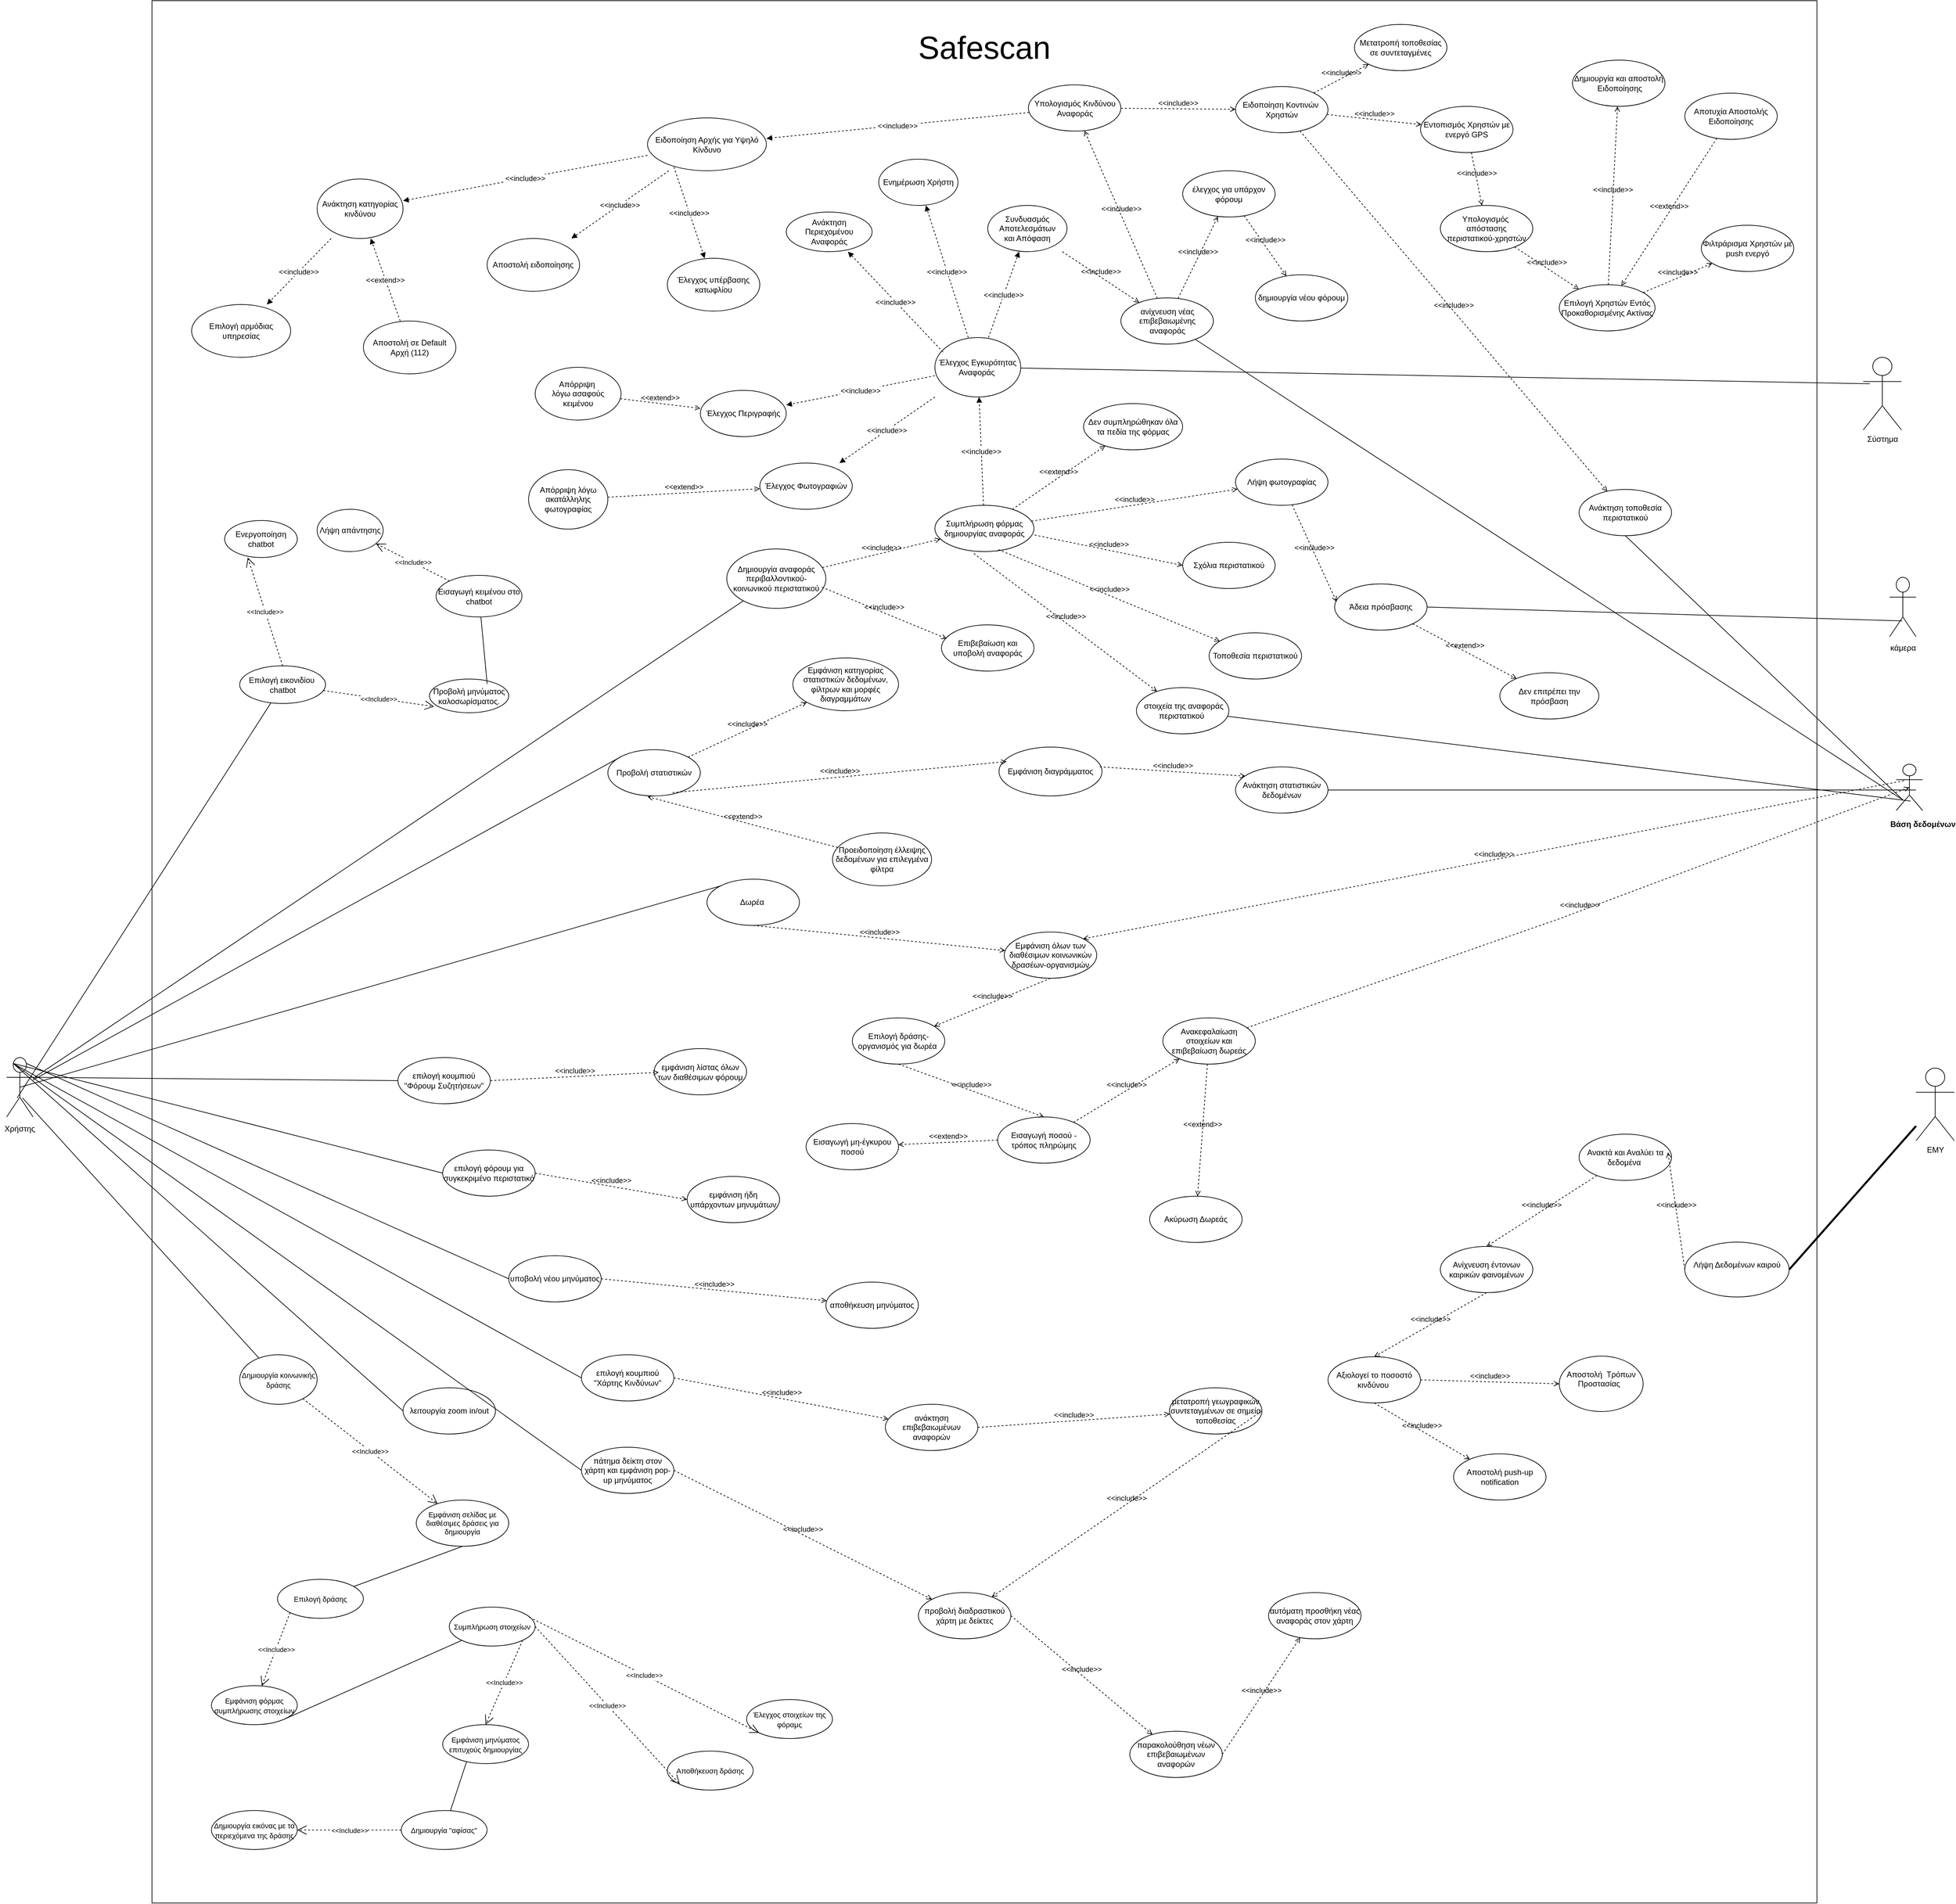 <mxfile version="26.1.1">
  <diagram name="use-cases" id="50c5_WhuDZ5GK7heBTsZ">
    <mxGraphModel dx="87000" dy="118970" grid="1" gridSize="10" guides="1" tooltips="1" connect="1" arrows="1" fold="1" page="1" pageScale="100" pageWidth="827" pageHeight="1169" math="0" shadow="0">
      <root>
        <object label="" Χρήστης="" id="0">
          <mxCell />
        </object>
        <mxCell id="1" parent="0" />
        <mxCell id="SlFlDC7onq-lnfKXw3GX-15" value="" style="rounded=0;whiteSpace=wrap;html=1;" parent="1" vertex="1">
          <mxGeometry x="-970" y="-750" width="2520" height="2880" as="geometry" />
        </mxCell>
        <object label="Actor" Χρήστης="" id="HnD6LduY7zY77JEL5Ho--6">
          <mxCell style="shape=umlActor;verticalLabelPosition=bottom;verticalAlign=top;html=1;strokeColor=light-dark(#000000,#FFFFFF);fontSize=1;" parent="1" vertex="1">
            <mxGeometry x="-1190" y="850" width="40" height="90" as="geometry" />
          </mxCell>
        </object>
        <mxCell id="5ojVr-R2FoughXSiMXYQ-4" value="&lt;div&gt;Χρήστης&lt;/div&gt;&lt;div&gt;&lt;br&gt;&lt;/div&gt;" style="text;html=1;align=center;verticalAlign=middle;whiteSpace=wrap;rounded=0;" parent="1" vertex="1">
          <mxGeometry x="-1200" y="950" width="60" height="30" as="geometry" />
        </mxCell>
        <mxCell id="5ojVr-R2FoughXSiMXYQ-14" value="Δημιουργία αναφοράς περιβαλλοντικού-κοινωνικού περιστατικού" style="ellipse;whiteSpace=wrap;html=1;" parent="1" vertex="1">
          <mxGeometry x="-100" y="80" width="150" height="90" as="geometry" />
        </mxCell>
        <mxCell id="5ojVr-R2FoughXSiMXYQ-15" value="Λήψη φωτογραφίας" style="ellipse;whiteSpace=wrap;html=1;" parent="1" vertex="1">
          <mxGeometry x="670" y="-56" width="140" height="70" as="geometry" />
        </mxCell>
        <mxCell id="5ojVr-R2FoughXSiMXYQ-29" value="Συμπλήρωση φόρμας δημιουργίας αναφοράς" style="ellipse;whiteSpace=wrap;html=1;" parent="1" vertex="1">
          <mxGeometry x="215" y="14" width="150" height="70" as="geometry" />
        </mxCell>
        <mxCell id="5ojVr-R2FoughXSiMXYQ-43" value="Actor" style="shape=umlActor;verticalLabelPosition=bottom;verticalAlign=top;html=1;fontSize=1;" parent="1" vertex="1">
          <mxGeometry x="1670" y="406" width="40" height="70" as="geometry" />
        </mxCell>
        <mxCell id="5ojVr-R2FoughXSiMXYQ-44" value="Βάση δεδομένων" style="text;align=center;fontStyle=1;verticalAlign=middle;spacingLeft=3;spacingRight=3;strokeColor=none;rotatable=0;points=[[0,0.5],[1,0.5]];portConstraint=eastwest;html=1;" parent="1" vertex="1">
          <mxGeometry x="1670" y="484" width="80" height="26" as="geometry" />
        </mxCell>
        <mxCell id="5ojVr-R2FoughXSiMXYQ-46" value="&amp;nbsp;στοιχεία της αναφοράς περιστατικού&amp;nbsp;" style="ellipse;whiteSpace=wrap;html=1;" parent="1" vertex="1">
          <mxGeometry x="520" y="290" width="140" height="70" as="geometry" />
        </mxCell>
        <mxCell id="5ojVr-R2FoughXSiMXYQ-60" value="Επιβεβαίωση και υποβολή αναφοράς" style="ellipse;whiteSpace=wrap;html=1;" parent="1" vertex="1">
          <mxGeometry x="225" y="195" width="140" height="70" as="geometry" />
        </mxCell>
        <mxCell id="5ojVr-R2FoughXSiMXYQ-79" value="" style="endArrow=none;html=1;rounded=0;exitX=0;exitY=0;exitDx=0;exitDy=0;" parent="1" source="5ojVr-R2FoughXSiMXYQ-80" target="HnD6LduY7zY77JEL5Ho--6" edge="1">
          <mxGeometry width="50" height="50" relative="1" as="geometry">
            <mxPoint x="110" y="370" as="sourcePoint" />
            <mxPoint x="160" y="320" as="targetPoint" />
          </mxGeometry>
        </mxCell>
        <mxCell id="5ojVr-R2FoughXSiMXYQ-80" value="Προβολή στατιστικών" style="ellipse;whiteSpace=wrap;html=1;" parent="1" vertex="1">
          <mxGeometry x="-280" y="384" width="140" height="70" as="geometry" />
        </mxCell>
        <mxCell id="5ojVr-R2FoughXSiMXYQ-82" value="Εμφάνιση κατηγορίας στατιστικών δεδομένων, φίλτρων και μορφές διαγραμμάτων" style="ellipse;whiteSpace=wrap;html=1;" parent="1" vertex="1">
          <mxGeometry y="245" width="160" height="80" as="geometry" />
        </mxCell>
        <mxCell id="5ojVr-R2FoughXSiMXYQ-84" value="Aνάκτηση στατιστικών δεδομένων" style="ellipse;whiteSpace=wrap;html=1;" parent="1" vertex="1">
          <mxGeometry x="670" y="410" width="140" height="70" as="geometry" />
        </mxCell>
        <mxCell id="5ojVr-R2FoughXSiMXYQ-88" value="Εμφάνιση διαγράμματος" style="ellipse;whiteSpace=wrap;html=1;" parent="1" vertex="1">
          <mxGeometry x="312" y="380" width="156" height="74" as="geometry" />
        </mxCell>
        <mxCell id="5ojVr-R2FoughXSiMXYQ-109" value="Προειδοποίηση έλλειψης δεδομένων για επιλεγμένα φίλτρα" style="ellipse;whiteSpace=wrap;html=1;" parent="1" vertex="1">
          <mxGeometry x="60" y="510" width="150" height="80" as="geometry" />
        </mxCell>
        <object label="Actor" Χρήστης="" id="xumEokUSWQcuNdWC_lMM-1">
          <mxCell style="shape=umlActor;verticalLabelPosition=bottom;verticalAlign=top;html=1;strokeColor=light-dark(#000000,#FFFFFF);fontSize=1;" parent="1" vertex="1">
            <mxGeometry x="1660" y="123" width="40" height="90" as="geometry" />
          </mxCell>
        </object>
        <mxCell id="xumEokUSWQcuNdWC_lMM-2" value="κάμερα" style="text;html=1;align=center;verticalAlign=middle;resizable=0;points=[];autosize=1;strokeColor=none;fillColor=none;" parent="1" vertex="1">
          <mxGeometry x="1650" y="215" width="60" height="30" as="geometry" />
        </mxCell>
        <mxCell id="xumEokUSWQcuNdWC_lMM-4" value="" style="endArrow=none;html=1;rounded=0;exitX=0.475;exitY=0.733;exitDx=0;exitDy=0;exitPerimeter=0;entryX=1;entryY=0.5;entryDx=0;entryDy=0;" parent="1" source="xumEokUSWQcuNdWC_lMM-1" target="xumEokUSWQcuNdWC_lMM-7" edge="1">
          <mxGeometry width="50" height="50" relative="1" as="geometry">
            <mxPoint x="980" y="-28.07" as="sourcePoint" />
            <mxPoint x="790" y="94.073" as="targetPoint" />
            <Array as="points" />
          </mxGeometry>
        </mxCell>
        <mxCell id="xumEokUSWQcuNdWC_lMM-5" value="&amp;lt;&amp;lt;include&amp;gt;&amp;gt;" style="html=1;verticalAlign=bottom;labelBackgroundColor=none;endArrow=open;endFill=0;dashed=1;rounded=0;" parent="1" source="5ojVr-R2FoughXSiMXYQ-14" target="5ojVr-R2FoughXSiMXYQ-29" edge="1">
          <mxGeometry width="160" relative="1" as="geometry">
            <mxPoint x="400" y="10" as="sourcePoint" />
            <mxPoint x="560" y="10" as="targetPoint" />
          </mxGeometry>
        </mxCell>
        <mxCell id="xumEokUSWQcuNdWC_lMM-7" value="Άδεια πρόσβασης" style="ellipse;whiteSpace=wrap;html=1;" parent="1" vertex="1">
          <mxGeometry x="820" y="133" width="140" height="70" as="geometry" />
        </mxCell>
        <mxCell id="xumEokUSWQcuNdWC_lMM-8" value="&amp;lt;&amp;lt;include&amp;gt;&amp;gt;" style="html=1;verticalAlign=bottom;labelBackgroundColor=none;endArrow=open;endFill=0;dashed=1;rounded=0;entryX=0.021;entryY=0.386;entryDx=0;entryDy=0;entryPerimeter=0;" parent="1" source="5ojVr-R2FoughXSiMXYQ-15" target="xumEokUSWQcuNdWC_lMM-7" edge="1">
          <mxGeometry width="160" relative="1" as="geometry">
            <mxPoint x="401" y="64" as="sourcePoint" />
            <mxPoint x="552" y="17" as="targetPoint" />
          </mxGeometry>
        </mxCell>
        <mxCell id="xumEokUSWQcuNdWC_lMM-9" value="" style="endArrow=none;html=1;rounded=0;" parent="1" source="5ojVr-R2FoughXSiMXYQ-14" target="HnD6LduY7zY77JEL5Ho--6" edge="1">
          <mxGeometry width="50" height="50" relative="1" as="geometry">
            <mxPoint x="1139" y="46" as="sourcePoint" />
            <mxPoint x="1000" y="-25" as="targetPoint" />
            <Array as="points" />
          </mxGeometry>
        </mxCell>
        <mxCell id="xumEokUSWQcuNdWC_lMM-10" value="&amp;lt;&amp;lt;include&amp;gt;&amp;gt;" style="html=1;verticalAlign=bottom;labelBackgroundColor=none;endArrow=open;endFill=0;dashed=1;rounded=0;" parent="1" source="5ojVr-R2FoughXSiMXYQ-29" target="5ojVr-R2FoughXSiMXYQ-15" edge="1">
          <mxGeometry width="160" relative="1" as="geometry">
            <mxPoint x="719" y="-72" as="sourcePoint" />
            <mxPoint x="863" y="-33" as="targetPoint" />
          </mxGeometry>
        </mxCell>
        <mxCell id="xumEokUSWQcuNdWC_lMM-12" value="Σχόλια περιστατικού" style="ellipse;whiteSpace=wrap;html=1;" parent="1" vertex="1">
          <mxGeometry x="590" y="70" width="140" height="70" as="geometry" />
        </mxCell>
        <mxCell id="xumEokUSWQcuNdWC_lMM-13" value="&amp;lt;&amp;lt;include&amp;gt;&amp;gt;" style="html=1;verticalAlign=bottom;labelBackgroundColor=none;endArrow=open;endFill=0;dashed=1;rounded=0;entryX=0;entryY=0.5;entryDx=0;entryDy=0;exitX=1.007;exitY=0.643;exitDx=0;exitDy=0;exitPerimeter=0;" parent="1" source="5ojVr-R2FoughXSiMXYQ-29" target="xumEokUSWQcuNdWC_lMM-12" edge="1">
          <mxGeometry width="160" relative="1" as="geometry">
            <mxPoint x="361" y="43" as="sourcePoint" />
            <mxPoint x="444" y="15" as="targetPoint" />
          </mxGeometry>
        </mxCell>
        <mxCell id="xumEokUSWQcuNdWC_lMM-14" value="Τοποθεσία περιστατικού" style="ellipse;whiteSpace=wrap;html=1;" parent="1" vertex="1">
          <mxGeometry x="630" y="207" width="140" height="70" as="geometry" />
        </mxCell>
        <mxCell id="xumEokUSWQcuNdWC_lMM-15" value="&amp;lt;&amp;lt;include&amp;gt;&amp;gt;" style="html=1;verticalAlign=bottom;labelBackgroundColor=none;endArrow=open;endFill=0;dashed=1;rounded=0;exitX=0.64;exitY=0.957;exitDx=0;exitDy=0;exitPerimeter=0;" parent="1" source="5ojVr-R2FoughXSiMXYQ-29" target="xumEokUSWQcuNdWC_lMM-14" edge="1">
          <mxGeometry width="160" relative="1" as="geometry">
            <mxPoint x="527" y="29" as="sourcePoint" />
            <mxPoint x="650" y="25" as="targetPoint" />
          </mxGeometry>
        </mxCell>
        <mxCell id="xumEokUSWQcuNdWC_lMM-18" value="" style="endArrow=none;html=1;rounded=0;exitX=0.54;exitY=0.796;exitDx=0;exitDy=0;exitPerimeter=0;" parent="1" source="5ojVr-R2FoughXSiMXYQ-43" target="5ojVr-R2FoughXSiMXYQ-46" edge="1">
          <mxGeometry width="50" height="50" relative="1" as="geometry">
            <mxPoint x="1139" y="46" as="sourcePoint" />
            <mxPoint x="1040" y="-55" as="targetPoint" />
            <Array as="points" />
          </mxGeometry>
        </mxCell>
        <mxCell id="xumEokUSWQcuNdWC_lMM-19" value="&amp;lt;&amp;lt;include&amp;gt;&amp;gt;" style="html=1;verticalAlign=bottom;labelBackgroundColor=none;endArrow=open;endFill=0;dashed=1;rounded=0;exitX=0.96;exitY=0.644;exitDx=0;exitDy=0;exitPerimeter=0;entryX=0.057;entryY=0.3;entryDx=0;entryDy=0;entryPerimeter=0;" parent="1" source="5ojVr-R2FoughXSiMXYQ-14" target="5ojVr-R2FoughXSiMXYQ-60" edge="1">
          <mxGeometry width="160" relative="1" as="geometry">
            <mxPoint x="361" y="43" as="sourcePoint" />
            <mxPoint x="444" y="15" as="targetPoint" />
          </mxGeometry>
        </mxCell>
        <mxCell id="xumEokUSWQcuNdWC_lMM-20" value="&amp;lt;&amp;lt;include&amp;gt;&amp;gt;" style="html=1;verticalAlign=bottom;labelBackgroundColor=none;endArrow=open;endFill=0;dashed=1;rounded=0;exitX=0.393;exitY=1.043;exitDx=0;exitDy=0;exitPerimeter=0;" parent="1" source="5ojVr-R2FoughXSiMXYQ-29" target="5ojVr-R2FoughXSiMXYQ-46" edge="1">
          <mxGeometry width="160" relative="1" as="geometry">
            <mxPoint x="361" y="43" as="sourcePoint" />
            <mxPoint x="444" y="15" as="targetPoint" />
          </mxGeometry>
        </mxCell>
        <mxCell id="xumEokUSWQcuNdWC_lMM-24" value="Δεν συμπληρώθηκαν όλα τα πεδία της φόρμας" style="ellipse;whiteSpace=wrap;html=1;" parent="1" vertex="1">
          <mxGeometry x="440" y="-140" width="150" height="70" as="geometry" />
        </mxCell>
        <mxCell id="xumEokUSWQcuNdWC_lMM-25" value="&amp;lt;&amp;lt;extend&amp;gt;&amp;gt;" style="html=1;verticalAlign=bottom;labelBackgroundColor=none;endArrow=open;endFill=0;dashed=1;rounded=0;" parent="1" source="5ojVr-R2FoughXSiMXYQ-29" target="xumEokUSWQcuNdWC_lMM-24" edge="1">
          <mxGeometry width="160" relative="1" as="geometry">
            <mxPoint x="260" y="-30" as="sourcePoint" />
            <mxPoint x="420" y="-30" as="targetPoint" />
          </mxGeometry>
        </mxCell>
        <mxCell id="xumEokUSWQcuNdWC_lMM-26" value="Δεν επιτρέπει την πρόσβαση" style="ellipse;whiteSpace=wrap;html=1;" parent="1" vertex="1">
          <mxGeometry x="1070" y="267.5" width="150" height="70" as="geometry" />
        </mxCell>
        <mxCell id="xumEokUSWQcuNdWC_lMM-27" value="&amp;lt;&amp;lt;extend&amp;gt;&amp;gt;" style="html=1;verticalAlign=bottom;labelBackgroundColor=none;endArrow=open;endFill=0;dashed=1;rounded=0;" parent="1" source="xumEokUSWQcuNdWC_lMM-7" target="xumEokUSWQcuNdWC_lMM-26" edge="1">
          <mxGeometry width="160" relative="1" as="geometry">
            <mxPoint x="463" y="-36" as="sourcePoint" />
            <mxPoint x="351" y="-56" as="targetPoint" />
          </mxGeometry>
        </mxCell>
        <mxCell id="xumEokUSWQcuNdWC_lMM-28" value="" style="endArrow=none;html=1;rounded=0;" parent="1" target="5ojVr-R2FoughXSiMXYQ-84" edge="1">
          <mxGeometry width="50" height="50" relative="1" as="geometry">
            <mxPoint x="1700" y="445" as="sourcePoint" />
            <mxPoint x="998" y="323" as="targetPoint" />
            <Array as="points" />
          </mxGeometry>
        </mxCell>
        <mxCell id="xumEokUSWQcuNdWC_lMM-29" value="&amp;lt;&amp;lt;include&amp;gt;&amp;gt;" style="html=1;verticalAlign=bottom;labelBackgroundColor=none;endArrow=open;endFill=0;dashed=1;rounded=0;entryX=0.107;entryY=0.2;entryDx=0;entryDy=0;entryPerimeter=0;exitX=0.978;exitY=0.405;exitDx=0;exitDy=0;exitPerimeter=0;" parent="1" source="5ojVr-R2FoughXSiMXYQ-88" target="5ojVr-R2FoughXSiMXYQ-84" edge="1">
          <mxGeometry width="160" relative="1" as="geometry">
            <mxPoint x="364" y="78" as="sourcePoint" />
            <mxPoint x="530" y="231" as="targetPoint" />
          </mxGeometry>
        </mxCell>
        <mxCell id="xumEokUSWQcuNdWC_lMM-30" value="&amp;lt;&amp;lt;include&amp;gt;&amp;gt;" style="html=1;verticalAlign=bottom;labelBackgroundColor=none;endArrow=open;endFill=0;dashed=1;rounded=0;" parent="1" source="5ojVr-R2FoughXSiMXYQ-80" target="5ojVr-R2FoughXSiMXYQ-82" edge="1">
          <mxGeometry width="160" relative="1" as="geometry">
            <mxPoint x="385" y="342" as="sourcePoint" />
            <mxPoint x="835" y="434" as="targetPoint" />
          </mxGeometry>
        </mxCell>
        <mxCell id="xumEokUSWQcuNdWC_lMM-31" value="&amp;lt;&amp;lt;include&amp;gt;&amp;gt;" style="html=1;verticalAlign=bottom;labelBackgroundColor=none;endArrow=open;endFill=0;dashed=1;rounded=0;exitX=0.7;exitY=0.929;exitDx=0;exitDy=0;exitPerimeter=0;entryX=0.074;entryY=0.297;entryDx=0;entryDy=0;entryPerimeter=0;" parent="1" source="5ojVr-R2FoughXSiMXYQ-80" target="5ojVr-R2FoughXSiMXYQ-88" edge="1">
          <mxGeometry width="160" relative="1" as="geometry">
            <mxPoint x="347.94" y="371.99" as="sourcePoint" />
            <mxPoint x="505.793" y="468.863" as="targetPoint" />
          </mxGeometry>
        </mxCell>
        <mxCell id="xumEokUSWQcuNdWC_lMM-34" value="&amp;lt;&amp;lt;extend&amp;gt;&amp;gt;" style="html=1;verticalAlign=bottom;labelBackgroundColor=none;endArrow=open;endFill=0;dashed=1;rounded=0;entryX=0.429;entryY=1.014;entryDx=0;entryDy=0;entryPerimeter=0;" parent="1" source="5ojVr-R2FoughXSiMXYQ-109" target="5ojVr-R2FoughXSiMXYQ-80" edge="1">
          <mxGeometry width="160" relative="1" as="geometry">
            <mxPoint x="463" y="-36" as="sourcePoint" />
            <mxPoint x="351" y="-56" as="targetPoint" />
          </mxGeometry>
        </mxCell>
        <mxCell id="ozAexrnUwDYbTWN0_t9B-1" value="Λήψη Δεδομένων καιρού&lt;div&gt;&lt;br&gt;&lt;/div&gt;" style="ellipse;whiteSpace=wrap;html=1;" parent="1" vertex="1">
          <mxGeometry x="1350" y="1129.5" width="158" height="83" as="geometry" />
        </mxCell>
        <mxCell id="ozAexrnUwDYbTWN0_t9B-2" value="Αποστολή&amp;nbsp; Τρόπων Προστασίας&amp;nbsp;&amp;nbsp;&lt;div&gt;&lt;br&gt;&lt;/div&gt;" style="ellipse;whiteSpace=wrap;html=1;" parent="1" vertex="1">
          <mxGeometry x="1160" y="1302" width="127" height="84" as="geometry" />
        </mxCell>
        <mxCell id="ozAexrnUwDYbTWN0_t9B-3" value="ΕΜΥ" style="shape=umlActor;verticalLabelPosition=bottom;verticalAlign=top;html=1;" parent="1" vertex="1">
          <mxGeometry x="1700" y="866" width="58" height="110" as="geometry" />
        </mxCell>
        <mxCell id="ozAexrnUwDYbTWN0_t9B-4" value="" style="endArrow=none;startArrow=none;endFill=0;startFill=0;endSize=8;html=1;verticalAlign=bottom;labelBackgroundColor=none;strokeWidth=3;rounded=0;fontSize=12;curved=1;exitX=1;exitY=0.5;exitDx=0;exitDy=0;" parent="1" source="ozAexrnUwDYbTWN0_t9B-1" target="ozAexrnUwDYbTWN0_t9B-3" edge="1">
          <mxGeometry width="160" relative="1" as="geometry">
            <mxPoint x="1870" y="1268" as="sourcePoint" />
            <mxPoint x="2030" y="1268" as="targetPoint" />
          </mxGeometry>
        </mxCell>
        <mxCell id="ozAexrnUwDYbTWN0_t9B-5" value="Ανακτά και Αναλύει τα δεδομένα&amp;nbsp;" style="ellipse;whiteSpace=wrap;html=1;" parent="1" vertex="1">
          <mxGeometry x="1190" y="966" width="140" height="70" as="geometry" />
        </mxCell>
        <mxCell id="ozAexrnUwDYbTWN0_t9B-7" value="Ανίχνευση έντονων καιρικών φαινομένων" style="ellipse;whiteSpace=wrap;html=1;" parent="1" vertex="1">
          <mxGeometry x="980" y="1136" width="140" height="70" as="geometry" />
        </mxCell>
        <mxCell id="ozAexrnUwDYbTWN0_t9B-8" value="Αποστολή push-up notification" style="ellipse;whiteSpace=wrap;html=1;" parent="1" vertex="1">
          <mxGeometry x="1000" y="1450" width="140" height="70" as="geometry" />
        </mxCell>
        <mxCell id="ozAexrnUwDYbTWN0_t9B-9" value="&amp;lt;&amp;lt;include&amp;gt;&amp;gt;" style="html=1;verticalAlign=bottom;labelBackgroundColor=none;endArrow=open;endFill=0;dashed=1;rounded=0;entryX=0.5;entryY=0;entryDx=0;entryDy=0;" parent="1" source="ozAexrnUwDYbTWN0_t9B-5" target="ozAexrnUwDYbTWN0_t9B-7" edge="1">
          <mxGeometry width="160" relative="1" as="geometry">
            <mxPoint x="1814" y="1135" as="sourcePoint" />
            <mxPoint x="1828" y="1280" as="targetPoint" />
          </mxGeometry>
        </mxCell>
        <mxCell id="ozAexrnUwDYbTWN0_t9B-10" value="Αξιολογεί το ποσοστό κινδύνου&amp;nbsp;" style="ellipse;whiteSpace=wrap;html=1;" parent="1" vertex="1">
          <mxGeometry x="810" y="1303" width="140" height="70" as="geometry" />
        </mxCell>
        <mxCell id="ozAexrnUwDYbTWN0_t9B-11" value="&amp;lt;&amp;lt;include&amp;gt;&amp;gt;" style="html=1;verticalAlign=bottom;labelBackgroundColor=none;endArrow=open;endFill=0;dashed=1;rounded=0;exitX=0.5;exitY=1;exitDx=0;exitDy=0;entryX=0.5;entryY=0;entryDx=0;entryDy=0;" parent="1" source="ozAexrnUwDYbTWN0_t9B-7" target="ozAexrnUwDYbTWN0_t9B-10" edge="1">
          <mxGeometry width="160" relative="1" as="geometry">
            <mxPoint x="1781" y="1375" as="sourcePoint" />
            <mxPoint x="1941" y="1375" as="targetPoint" />
          </mxGeometry>
        </mxCell>
        <mxCell id="ozAexrnUwDYbTWN0_t9B-12" value="&amp;lt;&amp;lt;include&amp;gt;&amp;gt;" style="html=1;verticalAlign=bottom;labelBackgroundColor=none;endArrow=open;endFill=0;dashed=1;rounded=0;exitX=0.5;exitY=1;exitDx=0;exitDy=0;" parent="1" source="ozAexrnUwDYbTWN0_t9B-10" target="ozAexrnUwDYbTWN0_t9B-8" edge="1">
          <mxGeometry width="160" relative="1" as="geometry">
            <mxPoint x="1781" y="1375" as="sourcePoint" />
            <mxPoint x="1941" y="1375" as="targetPoint" />
          </mxGeometry>
        </mxCell>
        <mxCell id="ozAexrnUwDYbTWN0_t9B-13" value="&amp;lt;&amp;lt;include&amp;gt;&amp;gt;" style="html=1;verticalAlign=bottom;labelBackgroundColor=none;endArrow=open;endFill=0;dashed=1;rounded=0;exitX=1;exitY=0.5;exitDx=0;exitDy=0;entryX=0;entryY=0.5;entryDx=0;entryDy=0;" parent="1" source="ozAexrnUwDYbTWN0_t9B-10" target="ozAexrnUwDYbTWN0_t9B-2" edge="1">
          <mxGeometry width="160" relative="1" as="geometry">
            <mxPoint x="1781" y="1375" as="sourcePoint" />
            <mxPoint x="2007" y="1433" as="targetPoint" />
          </mxGeometry>
        </mxCell>
        <mxCell id="ozAexrnUwDYbTWN0_t9B-14" value="&amp;lt;&amp;lt;include&amp;gt;&amp;gt;" style="html=1;verticalAlign=bottom;labelBackgroundColor=none;endArrow=open;endFill=0;dashed=1;rounded=0;exitX=0;exitY=0.5;exitDx=0;exitDy=0;entryX=0.961;entryY=0.394;entryDx=0;entryDy=0;entryPerimeter=0;" parent="1" source="ozAexrnUwDYbTWN0_t9B-1" target="ozAexrnUwDYbTWN0_t9B-5" edge="1">
          <mxGeometry width="160" relative="1" as="geometry">
            <mxPoint x="1781" y="943" as="sourcePoint" />
            <mxPoint x="1941" y="943" as="targetPoint" />
          </mxGeometry>
        </mxCell>
        <mxCell id="ozAexrnUwDYbTWN0_t9B-17" value="Δωρέα&amp;nbsp;" style="ellipse;whiteSpace=wrap;html=1;" parent="1" vertex="1">
          <mxGeometry x="-130" y="580" width="140" height="70" as="geometry" />
        </mxCell>
        <mxCell id="ozAexrnUwDYbTWN0_t9B-19" value="Εμφάνιση όλων των διαθέσιμων κοινωνικών δρασέων-οργανισμών" style="ellipse;whiteSpace=wrap;html=1;" parent="1" vertex="1">
          <mxGeometry x="320" y="660" width="140" height="70" as="geometry" />
        </mxCell>
        <mxCell id="ozAexrnUwDYbTWN0_t9B-20" value="&amp;lt;&amp;lt;include&amp;gt;&amp;gt;" style="html=1;verticalAlign=bottom;labelBackgroundColor=none;endArrow=open;endFill=0;dashed=1;rounded=0;exitX=0.5;exitY=1;exitDx=0;exitDy=0;" parent="1" source="ozAexrnUwDYbTWN0_t9B-17" target="ozAexrnUwDYbTWN0_t9B-19" edge="1">
          <mxGeometry width="160" relative="1" as="geometry">
            <mxPoint x="1628" y="1039" as="sourcePoint" />
            <mxPoint x="1788" y="1039" as="targetPoint" />
          </mxGeometry>
        </mxCell>
        <mxCell id="ozAexrnUwDYbTWN0_t9B-22" value="&amp;lt;&amp;lt;include&amp;gt;&amp;gt;" style="html=1;verticalAlign=bottom;labelBackgroundColor=none;endArrow=open;endFill=0;dashed=1;rounded=0;entryX=1;entryY=0;entryDx=0;entryDy=0;exitX=0.294;exitY=0.356;exitDx=0;exitDy=0;exitPerimeter=0;" parent="1" source="5ojVr-R2FoughXSiMXYQ-43" target="ozAexrnUwDYbTWN0_t9B-19" edge="1">
          <mxGeometry width="160" relative="1" as="geometry">
            <mxPoint x="1807" y="619" as="sourcePoint" />
            <mxPoint x="2062" y="776" as="targetPoint" />
          </mxGeometry>
        </mxCell>
        <mxCell id="ozAexrnUwDYbTWN0_t9B-23" value="Επιλογή δράσης-οργανισμός για δωρέα&amp;nbsp;" style="ellipse;whiteSpace=wrap;html=1;" parent="1" vertex="1">
          <mxGeometry x="90" y="790" width="140" height="70" as="geometry" />
        </mxCell>
        <mxCell id="ozAexrnUwDYbTWN0_t9B-24" value="&amp;lt;&amp;lt;include&amp;gt;&amp;gt;" style="html=1;verticalAlign=bottom;labelBackgroundColor=none;endArrow=open;endFill=0;dashed=1;rounded=0;exitX=0.5;exitY=1;exitDx=0;exitDy=0;" parent="1" source="ozAexrnUwDYbTWN0_t9B-19" target="ozAexrnUwDYbTWN0_t9B-23" edge="1">
          <mxGeometry width="160" relative="1" as="geometry">
            <mxPoint x="1883" y="972" as="sourcePoint" />
            <mxPoint x="2043" y="972" as="targetPoint" />
          </mxGeometry>
        </mxCell>
        <mxCell id="ozAexrnUwDYbTWN0_t9B-25" value="Εισαγωγή ποσού - τρόπος πληρώμης" style="ellipse;whiteSpace=wrap;html=1;" parent="1" vertex="1">
          <mxGeometry x="310" y="940" width="140" height="70" as="geometry" />
        </mxCell>
        <mxCell id="ozAexrnUwDYbTWN0_t9B-26" value="&amp;lt;&amp;lt;include&amp;gt;&amp;gt;" style="html=1;verticalAlign=bottom;labelBackgroundColor=none;endArrow=open;endFill=0;dashed=1;rounded=0;exitX=0.5;exitY=1;exitDx=0;exitDy=0;entryX=0.5;entryY=0;entryDx=0;entryDy=0;" parent="1" source="ozAexrnUwDYbTWN0_t9B-23" target="ozAexrnUwDYbTWN0_t9B-25" edge="1">
          <mxGeometry width="160" relative="1" as="geometry">
            <mxPoint x="1630" y="1227" as="sourcePoint" />
            <mxPoint x="1516" y="1289" as="targetPoint" />
          </mxGeometry>
        </mxCell>
        <mxCell id="ozAexrnUwDYbTWN0_t9B-27" value="Ανακεφαλαίωση στοιχείων και επιβεβαίωση δωρεάς" style="ellipse;whiteSpace=wrap;html=1;" parent="1" vertex="1">
          <mxGeometry x="560" y="790" width="140" height="70" as="geometry" />
        </mxCell>
        <mxCell id="ozAexrnUwDYbTWN0_t9B-28" value="&amp;lt;&amp;lt;include&amp;gt;&amp;gt;" style="html=1;verticalAlign=bottom;labelBackgroundColor=none;endArrow=open;endFill=0;dashed=1;rounded=0;" parent="1" source="ozAexrnUwDYbTWN0_t9B-25" target="ozAexrnUwDYbTWN0_t9B-27" edge="1">
          <mxGeometry width="160" relative="1" as="geometry">
            <mxPoint x="1823" y="1158" as="sourcePoint" />
            <mxPoint x="1983" y="1158" as="targetPoint" />
          </mxGeometry>
        </mxCell>
        <mxCell id="ozAexrnUwDYbTWN0_t9B-29" value="&amp;lt;&amp;lt;include&amp;gt;&amp;gt;" style="html=1;verticalAlign=bottom;labelBackgroundColor=none;endArrow=open;endFill=0;dashed=1;rounded=0;entryX=0.5;entryY=0.5;entryDx=0;entryDy=0;entryPerimeter=0;" parent="1" source="ozAexrnUwDYbTWN0_t9B-27" edge="1" target="5ojVr-R2FoughXSiMXYQ-43">
          <mxGeometry width="160" relative="1" as="geometry">
            <mxPoint x="1878" y="1120" as="sourcePoint" />
            <mxPoint x="1650" y="310" as="targetPoint" />
            <Array as="points">
              <mxPoint x="1160" y="640" />
            </Array>
          </mxGeometry>
        </mxCell>
        <mxCell id="ozAexrnUwDYbTWN0_t9B-30" value="Ακύρωση Δωρεάς" style="ellipse;whiteSpace=wrap;html=1;" parent="1" vertex="1">
          <mxGeometry x="540" y="1060" width="140" height="70" as="geometry" />
        </mxCell>
        <mxCell id="ozAexrnUwDYbTWN0_t9B-31" value="&amp;lt;&amp;lt;extend&amp;gt;&amp;gt;" style="html=1;verticalAlign=bottom;labelBackgroundColor=none;endArrow=open;endFill=0;dashed=1;rounded=0;" parent="1" source="ozAexrnUwDYbTWN0_t9B-27" target="ozAexrnUwDYbTWN0_t9B-30" edge="1">
          <mxGeometry width="160" relative="1" as="geometry">
            <mxPoint x="1649" y="1120" as="sourcePoint" />
            <mxPoint x="1809" y="1120" as="targetPoint" />
          </mxGeometry>
        </mxCell>
        <mxCell id="ozAexrnUwDYbTWN0_t9B-32" value="Εισαγωγή μη-έγκυρου ποσού" style="ellipse;whiteSpace=wrap;html=1;" parent="1" vertex="1">
          <mxGeometry x="20" y="950" width="140" height="70" as="geometry" />
        </mxCell>
        <mxCell id="ozAexrnUwDYbTWN0_t9B-33" value="&amp;lt;&amp;lt;extend&amp;gt;&amp;gt;" style="html=1;verticalAlign=bottom;labelBackgroundColor=none;endArrow=open;endFill=0;dashed=1;rounded=0;exitX=0;exitY=0.5;exitDx=0;exitDy=0;" parent="1" source="ozAexrnUwDYbTWN0_t9B-25" target="ozAexrnUwDYbTWN0_t9B-32" edge="1">
          <mxGeometry width="160" relative="1" as="geometry">
            <mxPoint x="1649" y="1120" as="sourcePoint" />
            <mxPoint x="1809" y="1120" as="targetPoint" />
          </mxGeometry>
        </mxCell>
        <mxCell id="ozAexrnUwDYbTWN0_t9B-39" value="" style="endArrow=none;html=1;rounded=0;exitX=0;exitY=0;exitDx=0;exitDy=0;entryX=0.5;entryY=0.5;entryDx=0;entryDy=0;entryPerimeter=0;" parent="1" source="ozAexrnUwDYbTWN0_t9B-17" target="HnD6LduY7zY77JEL5Ho--6" edge="1">
          <mxGeometry width="50" height="50" relative="1" as="geometry">
            <mxPoint x="680" y="730" as="sourcePoint" />
            <mxPoint x="-200" y="240" as="targetPoint" />
          </mxGeometry>
        </mxCell>
        <mxCell id="Nxb1YHYcXCWnl1iw6oOs-3" value="υποβολή νέου μηνύματος" style="ellipse;whiteSpace=wrap;html=1;" parent="1" vertex="1">
          <mxGeometry x="-430" y="1150" width="140" height="70" as="geometry" />
        </mxCell>
        <mxCell id="Nxb1YHYcXCWnl1iw6oOs-4" value="επιλογή φόρουμ για συγκεκριμένο περιστατικό" style="ellipse;whiteSpace=wrap;html=1;" parent="1" vertex="1">
          <mxGeometry x="-530" y="990" width="140" height="70" as="geometry" />
        </mxCell>
        <mxCell id="Nxb1YHYcXCWnl1iw6oOs-5" value="επιλογή κουμπιού &quot;Φόρουμ Συζητήσεων&quot;" style="ellipse;whiteSpace=wrap;html=1;" parent="1" vertex="1">
          <mxGeometry x="-597.75" y="850" width="140" height="70" as="geometry" />
        </mxCell>
        <mxCell id="Nxb1YHYcXCWnl1iw6oOs-6" value="εμφάνιση λίστας όλων των διαθέσιμων φόρουμ" style="ellipse;whiteSpace=wrap;html=1;" parent="1" vertex="1">
          <mxGeometry x="-210" y="836.5" width="140" height="70" as="geometry" />
        </mxCell>
        <mxCell id="Nxb1YHYcXCWnl1iw6oOs-10" value="εμφάνιση ήδη υπάρχοντων μηνυμάτων" style="ellipse;whiteSpace=wrap;html=1;" parent="1" vertex="1">
          <mxGeometry x="-160" y="1030" width="140" height="70" as="geometry" />
        </mxCell>
        <mxCell id="Nxb1YHYcXCWnl1iw6oOs-11" value="αποθήκευση μηνύματος" style="ellipse;whiteSpace=wrap;html=1;" parent="1" vertex="1">
          <mxGeometry x="50" y="1190" width="140" height="70" as="geometry" />
        </mxCell>
        <mxCell id="Nxb1YHYcXCWnl1iw6oOs-12" value="&amp;lt;&amp;lt;include&amp;gt;&amp;gt;" style="html=1;verticalAlign=bottom;labelBackgroundColor=none;endArrow=open;endFill=0;dashed=1;rounded=0;exitX=1;exitY=0.5;exitDx=0;exitDy=0;entryX=0.05;entryY=0.514;entryDx=0;entryDy=0;entryPerimeter=0;" parent="1" source="Nxb1YHYcXCWnl1iw6oOs-5" target="Nxb1YHYcXCWnl1iw6oOs-6" edge="1">
          <mxGeometry width="160" relative="1" as="geometry">
            <mxPoint x="-250" y="1750" as="sourcePoint" />
            <mxPoint x="-250" y="1580" as="targetPoint" />
          </mxGeometry>
        </mxCell>
        <mxCell id="Nxb1YHYcXCWnl1iw6oOs-13" value="&amp;lt;&amp;lt;include&amp;gt;&amp;gt;" style="html=1;verticalAlign=bottom;labelBackgroundColor=none;endArrow=open;endFill=0;dashed=1;rounded=0;exitX=1;exitY=0.5;exitDx=0;exitDy=0;entryX=0;entryY=0.5;entryDx=0;entryDy=0;" parent="1" source="Nxb1YHYcXCWnl1iw6oOs-4" target="Nxb1YHYcXCWnl1iw6oOs-10" edge="1">
          <mxGeometry width="160" relative="1" as="geometry">
            <mxPoint x="-250" y="1750" as="sourcePoint" />
            <mxPoint x="-90" y="1750" as="targetPoint" />
          </mxGeometry>
        </mxCell>
        <mxCell id="Nxb1YHYcXCWnl1iw6oOs-14" value="&amp;lt;&amp;lt;include&amp;gt;&amp;gt;" style="html=1;verticalAlign=bottom;labelBackgroundColor=none;endArrow=open;endFill=0;dashed=1;rounded=0;exitX=1;exitY=0.5;exitDx=0;exitDy=0;" parent="1" source="Nxb1YHYcXCWnl1iw6oOs-3" target="Nxb1YHYcXCWnl1iw6oOs-11" edge="1">
          <mxGeometry width="160" relative="1" as="geometry">
            <mxPoint x="-260" y="1430" as="sourcePoint" />
            <mxPoint x="-100" y="1430" as="targetPoint" />
          </mxGeometry>
        </mxCell>
        <mxCell id="Nxb1YHYcXCWnl1iw6oOs-17" value="επιλογή κουμπιού &quot;Χάρτης Κινδύνων&quot;" style="ellipse;whiteSpace=wrap;html=1;" parent="1" vertex="1">
          <mxGeometry x="-320" y="1300" width="140" height="70" as="geometry" />
        </mxCell>
        <mxCell id="Nxb1YHYcXCWnl1iw6oOs-18" value="πάτημα δείκτη στον χάρτη και εμφάνιση pop-up μηνύματος" style="ellipse;whiteSpace=wrap;html=1;" parent="1" vertex="1">
          <mxGeometry x="-320" y="1440" width="140" height="70" as="geometry" />
        </mxCell>
        <mxCell id="Nxb1YHYcXCWnl1iw6oOs-19" value="λειτουργία zoom in/out" style="ellipse;whiteSpace=wrap;html=1;" parent="1" vertex="1">
          <mxGeometry x="-590" y="1350" width="140" height="70" as="geometry" />
        </mxCell>
        <mxCell id="Nxb1YHYcXCWnl1iw6oOs-20" value="&amp;lt;&amp;lt;include&amp;gt;&amp;gt;" style="html=1;verticalAlign=bottom;labelBackgroundColor=none;endArrow=open;endFill=0;dashed=1;rounded=0;exitX=1;exitY=0.5;exitDx=0;exitDy=0;" parent="1" source="Nxb1YHYcXCWnl1iw6oOs-17" target="Nxb1YHYcXCWnl1iw6oOs-21" edge="1">
          <mxGeometry width="160" relative="1" as="geometry">
            <mxPoint x="-260" y="1730" as="sourcePoint" />
            <mxPoint x="-190" y="1725" as="targetPoint" />
          </mxGeometry>
        </mxCell>
        <mxCell id="Nxb1YHYcXCWnl1iw6oOs-21" value="ανάκτηση επιβεβαιωμένων αναφορών" style="ellipse;whiteSpace=wrap;html=1;" parent="1" vertex="1">
          <mxGeometry x="140" y="1375" width="140" height="70" as="geometry" />
        </mxCell>
        <mxCell id="Nxb1YHYcXCWnl1iw6oOs-22" value="&amp;lt;&amp;lt;include&amp;gt;&amp;gt;" style="html=1;verticalAlign=bottom;labelBackgroundColor=none;endArrow=open;endFill=0;dashed=1;rounded=0;exitX=1;exitY=0.5;exitDx=0;exitDy=0;" parent="1" source="Nxb1YHYcXCWnl1iw6oOs-21" target="Nxb1YHYcXCWnl1iw6oOs-23" edge="1">
          <mxGeometry width="160" relative="1" as="geometry">
            <mxPoint x="-260" y="1730" as="sourcePoint" />
            <mxPoint x="20" y="1725" as="targetPoint" />
          </mxGeometry>
        </mxCell>
        <mxCell id="Nxb1YHYcXCWnl1iw6oOs-23" value="μετατροπή γεωγραφικών συντεταγμένων σε σημεία τοποθεσίας" style="ellipse;whiteSpace=wrap;html=1;" parent="1" vertex="1">
          <mxGeometry x="570" y="1350" width="140" height="70" as="geometry" />
        </mxCell>
        <mxCell id="Nxb1YHYcXCWnl1iw6oOs-24" value="&amp;lt;&amp;lt;include&amp;gt;&amp;gt;" style="html=1;verticalAlign=bottom;labelBackgroundColor=none;endArrow=open;endFill=0;dashed=1;rounded=0;exitX=1;exitY=0.5;exitDx=0;exitDy=0;" parent="1" source="Nxb1YHYcXCWnl1iw6oOs-23" target="Nxb1YHYcXCWnl1iw6oOs-25" edge="1">
          <mxGeometry width="160" relative="1" as="geometry">
            <mxPoint x="-260" y="1730" as="sourcePoint" />
            <mxPoint x="270" y="1725" as="targetPoint" />
          </mxGeometry>
        </mxCell>
        <mxCell id="Nxb1YHYcXCWnl1iw6oOs-25" value="προβολή διαδραστικού χάρτη με δείκτες" style="ellipse;whiteSpace=wrap;html=1;" parent="1" vertex="1">
          <mxGeometry x="190" y="1660" width="140" height="70" as="geometry" />
        </mxCell>
        <mxCell id="Nxb1YHYcXCWnl1iw6oOs-26" value="&amp;lt;&amp;lt;include&amp;gt;&amp;gt;" style="html=1;verticalAlign=bottom;labelBackgroundColor=none;endArrow=open;endFill=0;dashed=1;rounded=0;exitX=1;exitY=0.5;exitDx=0;exitDy=0;" parent="1" source="Nxb1YHYcXCWnl1iw6oOs-25" target="Nxb1YHYcXCWnl1iw6oOs-27" edge="1">
          <mxGeometry width="160" relative="1" as="geometry">
            <mxPoint x="-260" y="1730" as="sourcePoint" />
            <mxPoint x="490" y="1725" as="targetPoint" />
          </mxGeometry>
        </mxCell>
        <mxCell id="Nxb1YHYcXCWnl1iw6oOs-27" value="παρακολούθηση νέων επιβεβαιωμένων αναφορών" style="ellipse;whiteSpace=wrap;html=1;" parent="1" vertex="1">
          <mxGeometry x="510" y="1870" width="140" height="70" as="geometry" />
        </mxCell>
        <mxCell id="Nxb1YHYcXCWnl1iw6oOs-28" value="&amp;lt;&amp;lt;include&amp;gt;&amp;gt;" style="html=1;verticalAlign=bottom;labelBackgroundColor=none;endArrow=open;endFill=0;dashed=1;rounded=0;exitX=1;exitY=0.5;exitDx=0;exitDy=0;" parent="1" source="Nxb1YHYcXCWnl1iw6oOs-27" target="Nxb1YHYcXCWnl1iw6oOs-29" edge="1">
          <mxGeometry width="160" relative="1" as="geometry">
            <mxPoint x="20" y="1830" as="sourcePoint" />
            <mxPoint x="730" y="1725" as="targetPoint" />
          </mxGeometry>
        </mxCell>
        <mxCell id="Nxb1YHYcXCWnl1iw6oOs-29" value="αυτόματη προσθήκη νέας αναφοράς στον χάρτη" style="ellipse;whiteSpace=wrap;html=1;" parent="1" vertex="1">
          <mxGeometry x="720" y="1660" width="140" height="70" as="geometry" />
        </mxCell>
        <mxCell id="Nxb1YHYcXCWnl1iw6oOs-30" value="&amp;lt;&amp;lt;include&amp;gt;&amp;gt;" style="html=1;verticalAlign=bottom;labelBackgroundColor=none;endArrow=open;endFill=0;dashed=1;rounded=0;exitX=1;exitY=0.5;exitDx=0;exitDy=0;entryX=0;entryY=0;entryDx=0;entryDy=0;" parent="1" source="Nxb1YHYcXCWnl1iw6oOs-18" target="Nxb1YHYcXCWnl1iw6oOs-25" edge="1">
          <mxGeometry width="160" relative="1" as="geometry">
            <mxPoint x="30" y="1580" as="sourcePoint" />
            <mxPoint x="520" y="2020" as="targetPoint" />
          </mxGeometry>
        </mxCell>
        <mxCell id="Nxb1YHYcXCWnl1iw6oOs-31" value="" style="endArrow=none;html=1;rounded=0;exitX=1;exitY=0.333;exitDx=0;exitDy=0;exitPerimeter=0;entryX=0;entryY=0.5;entryDx=0;entryDy=0;" parent="1" source="HnD6LduY7zY77JEL5Ho--6" target="Nxb1YHYcXCWnl1iw6oOs-5" edge="1">
          <mxGeometry width="50" height="50" relative="1" as="geometry">
            <mxPoint x="-700" y="2000" as="sourcePoint" />
            <mxPoint x="-170" y="1950" as="targetPoint" />
          </mxGeometry>
        </mxCell>
        <mxCell id="Nxb1YHYcXCWnl1iw6oOs-32" value="" style="endArrow=none;html=1;rounded=0;exitX=0.25;exitY=0.1;exitDx=0;exitDy=0;exitPerimeter=0;entryX=0;entryY=0.5;entryDx=0;entryDy=0;" parent="1" source="HnD6LduY7zY77JEL5Ho--6" target="Nxb1YHYcXCWnl1iw6oOs-4" edge="1">
          <mxGeometry width="50" height="50" relative="1" as="geometry">
            <mxPoint x="-700" y="2000" as="sourcePoint" />
            <mxPoint x="-170" y="1950" as="targetPoint" />
          </mxGeometry>
        </mxCell>
        <mxCell id="Nxb1YHYcXCWnl1iw6oOs-33" value="" style="endArrow=none;html=1;rounded=0;exitX=0.75;exitY=0.1;exitDx=0;exitDy=0;exitPerimeter=0;entryX=0;entryY=0.5;entryDx=0;entryDy=0;" parent="1" source="HnD6LduY7zY77JEL5Ho--6" target="Nxb1YHYcXCWnl1iw6oOs-3" edge="1">
          <mxGeometry width="50" height="50" relative="1" as="geometry">
            <mxPoint x="-700" y="2000" as="sourcePoint" />
            <mxPoint x="-170" y="1950" as="targetPoint" />
          </mxGeometry>
        </mxCell>
        <mxCell id="Nxb1YHYcXCWnl1iw6oOs-34" value="" style="endArrow=none;html=1;rounded=0;exitX=0.25;exitY=0.1;exitDx=0;exitDy=0;exitPerimeter=0;entryX=0;entryY=0.5;entryDx=0;entryDy=0;" parent="1" source="HnD6LduY7zY77JEL5Ho--6" target="Nxb1YHYcXCWnl1iw6oOs-17" edge="1">
          <mxGeometry width="50" height="50" relative="1" as="geometry">
            <mxPoint x="-700" y="2000" as="sourcePoint" />
            <mxPoint x="-170" y="1950" as="targetPoint" />
          </mxGeometry>
        </mxCell>
        <mxCell id="Nxb1YHYcXCWnl1iw6oOs-35" value="" style="endArrow=none;html=1;rounded=0;exitX=0.25;exitY=0.1;exitDx=0;exitDy=0;exitPerimeter=0;entryX=0;entryY=0.5;entryDx=0;entryDy=0;" parent="1" source="HnD6LduY7zY77JEL5Ho--6" target="Nxb1YHYcXCWnl1iw6oOs-18" edge="1">
          <mxGeometry width="50" height="50" relative="1" as="geometry">
            <mxPoint x="-700" y="2000" as="sourcePoint" />
            <mxPoint x="-170" y="1950" as="targetPoint" />
          </mxGeometry>
        </mxCell>
        <mxCell id="Nxb1YHYcXCWnl1iw6oOs-36" value="" style="endArrow=none;html=1;rounded=0;exitX=0.25;exitY=0.1;exitDx=0;exitDy=0;exitPerimeter=0;entryX=0;entryY=0.5;entryDx=0;entryDy=0;" parent="1" source="HnD6LduY7zY77JEL5Ho--6" target="Nxb1YHYcXCWnl1iw6oOs-19" edge="1">
          <mxGeometry width="50" height="50" relative="1" as="geometry">
            <mxPoint x="-700" y="2000" as="sourcePoint" />
            <mxPoint x="-170" y="1950" as="targetPoint" />
          </mxGeometry>
        </mxCell>
        <mxCell id="Nxb1YHYcXCWnl1iw6oOs-45" value="δημιουργία νέου φόρουμ" style="ellipse;whiteSpace=wrap;html=1;" parent="1" vertex="1">
          <mxGeometry x="700" y="-335" width="140" height="70" as="geometry" />
        </mxCell>
        <mxCell id="Nxb1YHYcXCWnl1iw6oOs-46" value="έλεγχος για υπάρχον φόρουμ" style="ellipse;whiteSpace=wrap;html=1;" parent="1" vertex="1">
          <mxGeometry x="590" y="-492.5" width="140" height="70" as="geometry" />
        </mxCell>
        <mxCell id="Nxb1YHYcXCWnl1iw6oOs-47" value="ανίχνευση νέας επιβεβαιωμένης αναφοράς" style="ellipse;whiteSpace=wrap;html=1;" parent="1" vertex="1">
          <mxGeometry x="496.5" y="-300" width="140" height="70" as="geometry" />
        </mxCell>
        <mxCell id="Nxb1YHYcXCWnl1iw6oOs-48" value="&amp;lt;&amp;lt;include&amp;gt;&amp;gt;" style="html=1;verticalAlign=bottom;labelBackgroundColor=none;endArrow=open;endFill=0;dashed=1;rounded=0;" parent="1" source="Nxb1YHYcXCWnl1iw6oOs-46" target="Nxb1YHYcXCWnl1iw6oOs-45" edge="1">
          <mxGeometry width="160" relative="1" as="geometry">
            <mxPoint x="1375" y="-1090" as="sourcePoint" />
            <mxPoint x="1475" y="-270" as="targetPoint" />
          </mxGeometry>
        </mxCell>
        <mxCell id="Nxb1YHYcXCWnl1iw6oOs-49" value="&amp;lt;&amp;lt;include&amp;gt;&amp;gt;" style="html=1;verticalAlign=bottom;labelBackgroundColor=none;endArrow=open;endFill=0;dashed=1;rounded=0;" parent="1" source="Nxb1YHYcXCWnl1iw6oOs-47" target="Nxb1YHYcXCWnl1iw6oOs-46" edge="1">
          <mxGeometry width="160" relative="1" as="geometry">
            <mxPoint x="1665" y="-1190" as="sourcePoint" />
            <mxPoint x="1825" y="-1190" as="targetPoint" />
          </mxGeometry>
        </mxCell>
        <mxCell id="SlFlDC7onq-lnfKXw3GX-5" value="Επιλογή εικονιδίου&amp;nbsp;&lt;div&gt;chatbot&lt;/div&gt;" style="ellipse;whiteSpace=wrap;html=1;" parent="1" vertex="1">
          <mxGeometry x="-837.25" y="257" width="130" height="57" as="geometry" />
        </mxCell>
        <mxCell id="SlFlDC7onq-lnfKXw3GX-6" value="Ενεργοποίηση chatbot" style="ellipse;whiteSpace=wrap;html=1;" parent="1" vertex="1">
          <mxGeometry x="-860" y="37" width="110" height="56" as="geometry" />
        </mxCell>
        <mxCell id="SlFlDC7onq-lnfKXw3GX-7" value="" style="endArrow=none;html=1;rounded=0;exitX=0.4;exitY=0.678;exitDx=0;exitDy=0;exitPerimeter=0;" parent="1" source="HnD6LduY7zY77JEL5Ho--6" target="SlFlDC7onq-lnfKXw3GX-5" edge="1">
          <mxGeometry width="50" height="50" relative="1" as="geometry">
            <mxPoint x="-802" y="143" as="sourcePoint" />
            <mxPoint x="-410" y="10" as="targetPoint" />
          </mxGeometry>
        </mxCell>
        <mxCell id="SlFlDC7onq-lnfKXw3GX-8" value="&lt;font style=&quot;font-size: 10px;&quot;&gt;&amp;lt;&amp;lt;Include&amp;gt;&amp;gt;&lt;/font&gt;" style="endArrow=open;endSize=12;dashed=1;html=1;rounded=0;fontSize=12;curved=1;exitX=0.5;exitY=0;exitDx=0;exitDy=0;entryX=0.318;entryY=1;entryDx=0;entryDy=0;entryPerimeter=0;" parent="1" source="SlFlDC7onq-lnfKXw3GX-5" target="SlFlDC7onq-lnfKXw3GX-6" edge="1">
          <mxGeometry width="160" relative="1" as="geometry">
            <mxPoint x="368" y="-53" as="sourcePoint" />
            <mxPoint x="464" y="-75" as="targetPoint" />
          </mxGeometry>
        </mxCell>
        <mxCell id="SlFlDC7onq-lnfKXw3GX-9" value="Προβολή μηνύματος καλοσωρίσματος." style="ellipse;whiteSpace=wrap;html=1;" parent="1" vertex="1">
          <mxGeometry x="-550" y="277" width="120" height="51" as="geometry" />
        </mxCell>
        <mxCell id="SlFlDC7onq-lnfKXw3GX-10" value="&lt;font style=&quot;font-size: 10px;&quot;&gt;&amp;lt;&amp;lt;Include&amp;gt;&amp;gt;&lt;/font&gt;" style="endArrow=open;endSize=12;dashed=1;html=1;rounded=0;fontSize=12;curved=1;entryX=0.058;entryY=0.817;entryDx=0;entryDy=0;entryPerimeter=0;" parent="1" source="SlFlDC7onq-lnfKXw3GX-5" target="SlFlDC7onq-lnfKXw3GX-9" edge="1">
          <mxGeometry width="160" relative="1" as="geometry">
            <mxPoint x="-642" y="120" as="sourcePoint" />
            <mxPoint x="-605" y="74" as="targetPoint" />
          </mxGeometry>
        </mxCell>
        <mxCell id="SlFlDC7onq-lnfKXw3GX-11" value="Εισαγωγή κειμένου στο chatbot" style="ellipse;whiteSpace=wrap;html=1;" parent="1" vertex="1">
          <mxGeometry x="-540" y="120" width="130" height="63" as="geometry" />
        </mxCell>
        <mxCell id="SlFlDC7onq-lnfKXw3GX-12" value="" style="endArrow=none;html=1;rounded=0;entryX=0.728;entryY=0.147;entryDx=0;entryDy=0;entryPerimeter=0;" parent="1" source="SlFlDC7onq-lnfKXw3GX-11" target="SlFlDC7onq-lnfKXw3GX-9" edge="1">
          <mxGeometry width="50" height="50" relative="1" as="geometry">
            <mxPoint x="-460" y="60" as="sourcePoint" />
            <mxPoint x="-410" y="10" as="targetPoint" />
          </mxGeometry>
        </mxCell>
        <mxCell id="SlFlDC7onq-lnfKXw3GX-13" value="&lt;font style=&quot;font-size: 10px;&quot;&gt;&amp;lt;&amp;lt;Include&amp;gt;&amp;gt;&lt;/font&gt;" style="endArrow=open;endSize=12;dashed=1;html=1;rounded=0;fontSize=12;curved=1;" parent="1" source="SlFlDC7onq-lnfKXw3GX-11" target="SlFlDC7onq-lnfKXw3GX-14" edge="1">
          <mxGeometry width="160" relative="1" as="geometry">
            <mxPoint x="-611" y="88" as="sourcePoint" />
            <mxPoint x="-618.222" y="187.871" as="targetPoint" />
          </mxGeometry>
        </mxCell>
        <mxCell id="SlFlDC7onq-lnfKXw3GX-14" value="Λήψη απάντησης" style="ellipse;whiteSpace=wrap;html=1;" parent="1" vertex="1">
          <mxGeometry x="-720" y="20" width="100" height="64" as="geometry" />
        </mxCell>
        <mxCell id="SlFlDC7onq-lnfKXw3GX-19" value="&lt;font style=&quot;font-size: 11px;&quot;&gt;Δημιουργία κοινωνικής δράσης&lt;/font&gt;" style="ellipse;whiteSpace=wrap;html=1;direction=west;" parent="1" vertex="1">
          <mxGeometry x="-837.25" y="1300" width="117.25" height="75" as="geometry" />
        </mxCell>
        <mxCell id="SlFlDC7onq-lnfKXw3GX-20" value="Εμφάνιση σελίδας με διαθέσιμες δράσεις για δημιουργία" style="ellipse;whiteSpace=wrap;html=1;fontSize=11;" parent="1" vertex="1">
          <mxGeometry x="-570" y="1520" width="140" height="70" as="geometry" />
        </mxCell>
        <mxCell id="SlFlDC7onq-lnfKXw3GX-21" value="&lt;font style=&quot;font-size: 10px;&quot;&gt;&amp;lt;&amp;lt;Include&amp;gt;&amp;gt;&lt;/font&gt;" style="endArrow=open;endSize=12;dashed=1;html=1;rounded=0;fontSize=12;curved=1;" parent="1" source="SlFlDC7onq-lnfKXw3GX-19" target="SlFlDC7onq-lnfKXw3GX-20" edge="1">
          <mxGeometry width="160" relative="1" as="geometry">
            <mxPoint x="-623" y="1886" as="sourcePoint" />
            <mxPoint x="-463" y="1886" as="targetPoint" />
          </mxGeometry>
        </mxCell>
        <mxCell id="SlFlDC7onq-lnfKXw3GX-22" value="" style="endArrow=none;html=1;rounded=0;exitX=0.603;exitY=0.68;exitDx=0;exitDy=0;exitPerimeter=0;" parent="1" source="HnD6LduY7zY77JEL5Ho--6" target="SlFlDC7onq-lnfKXw3GX-19" edge="1">
          <mxGeometry width="50" height="50" relative="1" as="geometry">
            <mxPoint x="-950" y="2160" as="sourcePoint" />
            <mxPoint x="-847" y="2039.0" as="targetPoint" />
          </mxGeometry>
        </mxCell>
        <mxCell id="SlFlDC7onq-lnfKXw3GX-23" value="&lt;font style=&quot;font-size: 11px;&quot;&gt;Επιλογή δράσης&lt;/font&gt;" style="ellipse;whiteSpace=wrap;html=1;direction=west;" parent="1" vertex="1">
          <mxGeometry x="-780" y="1640" width="130" height="59" as="geometry" />
        </mxCell>
        <mxCell id="SlFlDC7onq-lnfKXw3GX-24" value="" style="endArrow=none;html=1;rounded=0;entryX=0.5;entryY=1;entryDx=0;entryDy=0;" parent="1" source="SlFlDC7onq-lnfKXw3GX-23" target="SlFlDC7onq-lnfKXw3GX-20" edge="1">
          <mxGeometry width="50" height="50" relative="1" as="geometry">
            <mxPoint x="-950" y="1850" as="sourcePoint" />
            <mxPoint x="-845" y="1748" as="targetPoint" />
          </mxGeometry>
        </mxCell>
        <mxCell id="SlFlDC7onq-lnfKXw3GX-25" value="&lt;font style=&quot;font-size: 11px;&quot;&gt;Εμφάνιση φόρμας συμπλήρωσης στοιχείων&lt;/font&gt;" style="ellipse;whiteSpace=wrap;html=1;direction=west;" parent="1" vertex="1">
          <mxGeometry x="-880" y="1801" width="130" height="59" as="geometry" />
        </mxCell>
        <mxCell id="SlFlDC7onq-lnfKXw3GX-26" value="&lt;font style=&quot;font-size: 10px;&quot;&gt;&amp;lt;&amp;lt;Include&amp;gt;&amp;gt;&lt;/font&gt;" style="endArrow=open;endSize=12;dashed=1;html=1;rounded=0;fontSize=12;curved=1;exitX=1;exitY=0;exitDx=0;exitDy=0;" parent="1" source="SlFlDC7onq-lnfKXw3GX-23" target="SlFlDC7onq-lnfKXw3GX-25" edge="1">
          <mxGeometry width="160" relative="1" as="geometry">
            <mxPoint x="-749" y="1708" as="sourcePoint" />
            <mxPoint x="-630" y="1680" as="targetPoint" />
          </mxGeometry>
        </mxCell>
        <mxCell id="SlFlDC7onq-lnfKXw3GX-27" value="&lt;font style=&quot;font-size: 11px;&quot;&gt;Συμπλήρωση στοιχείων&lt;/font&gt;" style="ellipse;whiteSpace=wrap;html=1;direction=west;" parent="1" vertex="1">
          <mxGeometry x="-520" y="1682" width="130" height="59" as="geometry" />
        </mxCell>
        <mxCell id="SlFlDC7onq-lnfKXw3GX-28" value="" style="endArrow=none;html=1;rounded=0;entryX=0;entryY=0;entryDx=0;entryDy=0;exitX=1;exitY=0;exitDx=0;exitDy=0;" parent="1" source="SlFlDC7onq-lnfKXw3GX-27" target="SlFlDC7onq-lnfKXw3GX-25" edge="1">
          <mxGeometry width="50" height="50" relative="1" as="geometry">
            <mxPoint x="-950" y="1850" as="sourcePoint" />
            <mxPoint x="-845" y="1748" as="targetPoint" />
          </mxGeometry>
        </mxCell>
        <mxCell id="SlFlDC7onq-lnfKXw3GX-29" value="&lt;font style=&quot;font-size: 11px;&quot;&gt;Έλεγχος στοιχείων της φόραμς&lt;/font&gt;" style="ellipse;whiteSpace=wrap;html=1;direction=west;" parent="1" vertex="1">
          <mxGeometry x="-70" y="1822" width="130" height="59" as="geometry" />
        </mxCell>
        <mxCell id="SlFlDC7onq-lnfKXw3GX-30" value="&lt;font style=&quot;font-size: 10px;&quot;&gt;&amp;lt;&amp;lt;Include&amp;gt;&amp;gt;&lt;/font&gt;" style="endArrow=open;endSize=12;dashed=1;html=1;rounded=0;fontSize=12;curved=1;exitX=0.066;exitY=0.738;exitDx=0;exitDy=0;exitPerimeter=0;entryX=1;entryY=0;entryDx=0;entryDy=0;" parent="1" source="SlFlDC7onq-lnfKXw3GX-27" target="SlFlDC7onq-lnfKXw3GX-29" edge="1">
          <mxGeometry width="160" relative="1" as="geometry">
            <mxPoint x="-749" y="1708" as="sourcePoint" />
            <mxPoint x="-630" y="1680" as="targetPoint" />
          </mxGeometry>
        </mxCell>
        <mxCell id="SlFlDC7onq-lnfKXw3GX-31" value="&lt;font style=&quot;font-size: 11px;&quot;&gt;Αποθήκευση δράσης&lt;/font&gt;" style="ellipse;whiteSpace=wrap;html=1;direction=west;" parent="1" vertex="1">
          <mxGeometry x="-190" y="1900" width="130" height="59" as="geometry" />
        </mxCell>
        <mxCell id="SlFlDC7onq-lnfKXw3GX-32" value="&lt;font style=&quot;font-size: 10px;&quot;&gt;&amp;lt;&amp;lt;Include&amp;gt;&amp;gt;&lt;/font&gt;" style="endArrow=open;endSize=12;dashed=1;html=1;rounded=0;fontSize=12;curved=1;exitX=0;exitY=0.5;exitDx=0;exitDy=0;entryX=1;entryY=0;entryDx=0;entryDy=0;" parent="1" source="SlFlDC7onq-lnfKXw3GX-27" target="SlFlDC7onq-lnfKXw3GX-31" edge="1">
          <mxGeometry width="160" relative="1" as="geometry">
            <mxPoint x="-544" y="1806" as="sourcePoint" />
            <mxPoint x="-486" y="1742" as="targetPoint" />
          </mxGeometry>
        </mxCell>
        <mxCell id="SlFlDC7onq-lnfKXw3GX-33" value="&lt;font style=&quot;font-size: 11px;&quot;&gt;Εμφάνιση μηνύματος επιτυχούς δημιουργίας&lt;/font&gt;" style="ellipse;whiteSpace=wrap;html=1;direction=west;" parent="1" vertex="1">
          <mxGeometry x="-530" y="1860" width="130" height="59" as="geometry" />
        </mxCell>
        <mxCell id="SlFlDC7onq-lnfKXw3GX-34" value="&lt;font style=&quot;font-size: 10px;&quot;&gt;&amp;lt;&amp;lt;Include&amp;gt;&amp;gt;&lt;/font&gt;" style="endArrow=open;endSize=12;dashed=1;html=1;rounded=0;fontSize=12;curved=1;exitX=0;exitY=0;exitDx=0;exitDy=0;entryX=0.5;entryY=1;entryDx=0;entryDy=0;" parent="1" source="SlFlDC7onq-lnfKXw3GX-27" target="SlFlDC7onq-lnfKXw3GX-33" edge="1">
          <mxGeometry width="160" relative="1" as="geometry">
            <mxPoint x="-535" y="1821" as="sourcePoint" />
            <mxPoint x="-412" y="1809" as="targetPoint" />
          </mxGeometry>
        </mxCell>
        <mxCell id="SlFlDC7onq-lnfKXw3GX-35" value="&lt;font style=&quot;font-size: 11px;&quot;&gt;Δημιουργία &quot;αφίσας&quot;&lt;/font&gt;" style="ellipse;whiteSpace=wrap;html=1;direction=west;" parent="1" vertex="1">
          <mxGeometry x="-592.75" y="1990" width="130" height="59" as="geometry" />
        </mxCell>
        <mxCell id="SlFlDC7onq-lnfKXw3GX-36" value="" style="endArrow=none;html=1;rounded=0;exitX=0.722;exitY=0.047;exitDx=0;exitDy=0;exitPerimeter=0;" parent="1" source="SlFlDC7onq-lnfKXw3GX-33" target="SlFlDC7onq-lnfKXw3GX-35" edge="1">
          <mxGeometry width="50" height="50" relative="1" as="geometry">
            <mxPoint x="-646" y="1841" as="sourcePoint" />
            <mxPoint x="-734" y="1829" as="targetPoint" />
          </mxGeometry>
        </mxCell>
        <mxCell id="SlFlDC7onq-lnfKXw3GX-37" value="&lt;span style=&quot;font-size: 11px;&quot;&gt;Δημιουργία εικόνας με τα περιεχόμενα της δράσης&lt;/span&gt;" style="ellipse;whiteSpace=wrap;html=1;direction=west;" parent="1" vertex="1">
          <mxGeometry x="-880" y="1990" width="130" height="59" as="geometry" />
        </mxCell>
        <mxCell id="SlFlDC7onq-lnfKXw3GX-38" value="&lt;font style=&quot;font-size: 10px;&quot;&gt;&amp;lt;&amp;lt;Include&amp;gt;&amp;gt;&lt;/font&gt;" style="endArrow=open;endSize=12;dashed=1;html=1;rounded=0;fontSize=12;curved=1;exitX=1;exitY=0.5;exitDx=0;exitDy=0;entryX=0;entryY=0.5;entryDx=0;entryDy=0;" parent="1" source="SlFlDC7onq-lnfKXw3GX-35" target="SlFlDC7onq-lnfKXw3GX-37" edge="1">
          <mxGeometry width="160" relative="1" as="geometry">
            <mxPoint x="-554" y="1841" as="sourcePoint" />
            <mxPoint x="-475" y="1875" as="targetPoint" />
          </mxGeometry>
        </mxCell>
        <mxCell id="SlFlDC7onq-lnfKXw3GX-39" value="&lt;font style=&quot;font-size: 48px;&quot;&gt;Safescan&lt;/font&gt;" style="text;html=1;align=center;verticalAlign=middle;whiteSpace=wrap;rounded=0;" parent="1" vertex="1">
          <mxGeometry x="-935" y="-734" width="2450" height="110" as="geometry" />
        </mxCell>
        <mxCell id="m4kJft6m30RXAfEh9IQh-2" value="Σύστημα" style="shape=umlActor;verticalLabelPosition=bottom;verticalAlign=top;html=1;" vertex="1" parent="1">
          <mxGeometry x="1620" y="-210" width="58" height="110" as="geometry" />
        </mxCell>
        <mxCell id="m4kJft6m30RXAfEh9IQh-3" value="Έλεγχος Εγκυρότητας Αναφοράς&amp;nbsp;" style="shape=ellipse;whiteSpace=wrap;html=1;" vertex="1" parent="1">
          <mxGeometry x="215" y="-240" width="130" height="90" as="geometry" />
        </mxCell>
        <mxCell id="m4kJft6m30RXAfEh9IQh-4" value="Ανάκτηση Περιεχομένου Αναφοράς" style="shape=ellipse;whiteSpace=wrap;html=1;" vertex="1" parent="1">
          <mxGeometry x="-10" y="-430" width="130" height="60" as="geometry" />
        </mxCell>
        <mxCell id="m4kJft6m30RXAfEh9IQh-5" value="Έλεγχος Φωτογραφιών" style="shape=ellipse;whiteSpace=wrap;html=1;" vertex="1" parent="1">
          <mxGeometry x="-50" y="-50" width="140" height="70" as="geometry" />
        </mxCell>
        <mxCell id="m4kJft6m30RXAfEh9IQh-6" value="Έλεγχος Περιγραφής" style="shape=ellipse;whiteSpace=wrap;html=1;" vertex="1" parent="1">
          <mxGeometry x="-140" y="-160" width="130" height="70" as="geometry" />
        </mxCell>
        <mxCell id="m4kJft6m30RXAfEh9IQh-7" value="Συνδυασμός Αποτελεσμάτων&lt;div&gt;και Απόφαση&lt;/div&gt;" style="shape=ellipse;whiteSpace=wrap;html=1;" vertex="1" parent="1">
          <mxGeometry x="295" y="-440" width="120" height="70" as="geometry" />
        </mxCell>
        <mxCell id="m4kJft6m30RXAfEh9IQh-8" value="&lt;&lt;include&gt;&gt;" style="endArrow=block;dashed=1;exitX=0.095;exitY=0.244;exitDx=0;exitDy=0;exitPerimeter=0;" edge="1" parent="1" source="m4kJft6m30RXAfEh9IQh-3" target="m4kJft6m30RXAfEh9IQh-4">
          <mxGeometry relative="1" as="geometry" />
        </mxCell>
        <mxCell id="m4kJft6m30RXAfEh9IQh-9" value="&lt;&lt;include&gt;&gt;" style="endArrow=block;dashed=1;" edge="1" parent="1" source="m4kJft6m30RXAfEh9IQh-3" target="m4kJft6m30RXAfEh9IQh-5">
          <mxGeometry relative="1" as="geometry" />
        </mxCell>
        <mxCell id="m4kJft6m30RXAfEh9IQh-10" value="&lt;&lt;include&gt;&gt;" style="endArrow=block;dashed=1;" edge="1" parent="1" source="m4kJft6m30RXAfEh9IQh-3" target="m4kJft6m30RXAfEh9IQh-6">
          <mxGeometry relative="1" as="geometry" />
        </mxCell>
        <mxCell id="m4kJft6m30RXAfEh9IQh-11" value="&lt;&lt;include&gt;&gt;" style="endArrow=block;dashed=1;" edge="1" parent="1" source="m4kJft6m30RXAfEh9IQh-3" target="m4kJft6m30RXAfEh9IQh-7">
          <mxGeometry relative="1" as="geometry" />
        </mxCell>
        <mxCell id="m4kJft6m30RXAfEh9IQh-12" value="&amp;lt;&amp;lt;extend&amp;gt;&amp;gt;" style="html=1;verticalAlign=bottom;labelBackgroundColor=none;endArrow=open;endFill=0;dashed=1;rounded=0;" edge="1" parent="1" source="m4kJft6m30RXAfEh9IQh-13" target="m4kJft6m30RXAfEh9IQh-5">
          <mxGeometry width="160" relative="1" as="geometry">
            <mxPoint x="375" y="-230" as="sourcePoint" />
            <mxPoint x="635" y="-210" as="targetPoint" />
          </mxGeometry>
        </mxCell>
        <mxCell id="m4kJft6m30RXAfEh9IQh-13" value="Απόρριψη λόγω ακατάλληλης φωτογραφίας" style="ellipse;whiteSpace=wrap;html=1;" vertex="1" parent="1">
          <mxGeometry x="-400" y="-40" width="120" height="90" as="geometry" />
        </mxCell>
        <mxCell id="m4kJft6m30RXAfEh9IQh-14" value="&amp;lt;&amp;lt;extend&amp;gt;&amp;gt;" style="html=1;verticalAlign=bottom;labelBackgroundColor=none;endArrow=open;endFill=0;dashed=1;rounded=0;" edge="1" parent="1" target="m4kJft6m30RXAfEh9IQh-6" source="m4kJft6m30RXAfEh9IQh-15">
          <mxGeometry width="160" relative="1" as="geometry">
            <mxPoint x="250" y="-200" as="sourcePoint" />
            <mxPoint x="283" y="-196" as="targetPoint" />
          </mxGeometry>
        </mxCell>
        <mxCell id="m4kJft6m30RXAfEh9IQh-15" value="Απόρριψη&amp;nbsp;&lt;div&gt;λόγω ασαφούς κειμένου&lt;/div&gt;" style="ellipse;whiteSpace=wrap;html=1;" vertex="1" parent="1">
          <mxGeometry x="-390" y="-195" width="130" height="80" as="geometry" />
        </mxCell>
        <mxCell id="m4kJft6m30RXAfEh9IQh-16" value="&lt;&lt;include&gt;&gt;" style="endArrow=block;dashed=1;" edge="1" parent="1" source="m4kJft6m30RXAfEh9IQh-3" target="m4kJft6m30RXAfEh9IQh-17">
          <mxGeometry relative="1" as="geometry">
            <mxPoint x="515" y="-530" as="sourcePoint" />
            <mxPoint x="615" y="-479" as="targetPoint" />
          </mxGeometry>
        </mxCell>
        <mxCell id="m4kJft6m30RXAfEh9IQh-17" value="Ενημέρωση Χρήστη" style="shape=ellipse;whiteSpace=wrap;html=1;" vertex="1" parent="1">
          <mxGeometry x="130" y="-510" width="120" height="70" as="geometry" />
        </mxCell>
        <mxCell id="m4kJft6m30RXAfEh9IQh-18" value="&lt;&lt;include&gt;&gt;" style="endArrow=block;dashed=1;" edge="1" parent="1" source="5ojVr-R2FoughXSiMXYQ-29" target="m4kJft6m30RXAfEh9IQh-3">
          <mxGeometry relative="1" as="geometry">
            <mxPoint x="346" y="-74" as="sourcePoint" />
            <mxPoint x="40" y="-260" as="targetPoint" />
          </mxGeometry>
        </mxCell>
        <mxCell id="m4kJft6m30RXAfEh9IQh-19" value="Υπολογισμός Κινδύνου Αναφοράς" style="ellipse;whiteSpace=wrap;html=1;" vertex="1" parent="1">
          <mxGeometry x="356.5" y="-622.5" width="140" height="70" as="geometry" />
        </mxCell>
        <mxCell id="m4kJft6m30RXAfEh9IQh-22" value="&amp;lt;&amp;lt;include&amp;gt;&amp;gt;" style="html=1;verticalAlign=bottom;labelBackgroundColor=none;endArrow=open;endFill=0;dashed=1;rounded=0;" edge="1" parent="1" source="Nxb1YHYcXCWnl1iw6oOs-47" target="m4kJft6m30RXAfEh9IQh-19">
          <mxGeometry width="160" relative="1" as="geometry">
            <mxPoint x="1073.063" y="-458.046" as="sourcePoint" />
            <mxPoint x="1117.244" y="-521.901" as="targetPoint" />
          </mxGeometry>
        </mxCell>
        <mxCell id="m4kJft6m30RXAfEh9IQh-28" value="Ειδοποίηση Κοντινών&amp;nbsp;&lt;div&gt;Χρηστών&lt;/div&gt;" style="ellipse;whiteSpace=wrap;html=1;" vertex="1" parent="1">
          <mxGeometry x="670" y="-620" width="140" height="70" as="geometry" />
        </mxCell>
        <mxCell id="m4kJft6m30RXAfEh9IQh-29" value="&amp;lt;&amp;lt;include&amp;gt;&amp;gt;" style="html=1;verticalAlign=bottom;labelBackgroundColor=none;endArrow=open;endFill=0;dashed=1;rounded=0;" edge="1" parent="1" source="m4kJft6m30RXAfEh9IQh-28" target="m4kJft6m30RXAfEh9IQh-32">
          <mxGeometry width="160" relative="1" as="geometry">
            <mxPoint x="1140" y="-997" as="sourcePoint" />
            <mxPoint x="1040" y="-860" as="targetPoint" />
          </mxGeometry>
        </mxCell>
        <mxCell id="m4kJft6m30RXAfEh9IQh-30" value="&amp;lt;&amp;lt;include&amp;gt;&amp;gt;" style="html=1;verticalAlign=bottom;labelBackgroundColor=none;endArrow=open;endFill=0;dashed=1;rounded=0;" edge="1" parent="1" source="m4kJft6m30RXAfEh9IQh-28" target="m4kJft6m30RXAfEh9IQh-33">
          <mxGeometry width="160" relative="1" as="geometry">
            <mxPoint x="1191" y="-960" as="sourcePoint" />
            <mxPoint x="1150" y="-860" as="targetPoint" />
          </mxGeometry>
        </mxCell>
        <mxCell id="m4kJft6m30RXAfEh9IQh-31" value="&amp;lt;&amp;lt;include&amp;gt;&amp;gt;" style="html=1;verticalAlign=bottom;labelBackgroundColor=none;endArrow=open;endFill=0;dashed=1;rounded=0;" edge="1" parent="1" source="m4kJft6m30RXAfEh9IQh-43" target="m4kJft6m30RXAfEh9IQh-34">
          <mxGeometry width="160" relative="1" as="geometry">
            <mxPoint x="1499.995" y="-889.998" as="sourcePoint" />
            <mxPoint x="1086.033" y="-479.07" as="targetPoint" />
          </mxGeometry>
        </mxCell>
        <mxCell id="m4kJft6m30RXAfEh9IQh-32" value="Ανάκτηση τοποθεσία περιστατικού" style="ellipse;whiteSpace=wrap;html=1;" vertex="1" parent="1">
          <mxGeometry x="1190" y="-10" width="140" height="70" as="geometry" />
        </mxCell>
        <mxCell id="m4kJft6m30RXAfEh9IQh-33" value="Μετατροπή τοποθεσίας σε συντεταγμένες" style="ellipse;whiteSpace=wrap;html=1;" vertex="1" parent="1">
          <mxGeometry x="850" y="-714" width="140" height="70" as="geometry" />
        </mxCell>
        <mxCell id="m4kJft6m30RXAfEh9IQh-34" value="Υπολογισμός&amp;nbsp;&lt;div&gt;απόστασης&lt;/div&gt;&lt;div&gt;περιστατικού-χρηστών&lt;/div&gt;" style="ellipse;whiteSpace=wrap;html=1;" vertex="1" parent="1">
          <mxGeometry x="980" y="-440" width="140" height="70" as="geometry" />
        </mxCell>
        <mxCell id="m4kJft6m30RXAfEh9IQh-35" value="&amp;lt;&amp;lt;include&amp;gt;&amp;gt;" style="html=1;verticalAlign=bottom;labelBackgroundColor=none;endArrow=open;endFill=0;dashed=1;rounded=0;" edge="1" parent="1" source="m4kJft6m30RXAfEh9IQh-42" target="m4kJft6m30RXAfEh9IQh-36">
          <mxGeometry width="160" relative="1" as="geometry">
            <mxPoint x="1240" y="-640" as="sourcePoint" />
            <mxPoint x="1290" y="-610" as="targetPoint" />
          </mxGeometry>
        </mxCell>
        <mxCell id="m4kJft6m30RXAfEh9IQh-36" value="Δημιουργία και αποστολή&lt;div&gt;&amp;nbsp;Ειδοποίησης&lt;/div&gt;" style="ellipse;whiteSpace=wrap;html=1;" vertex="1" parent="1">
          <mxGeometry x="1180" y="-660" width="140" height="70" as="geometry" />
        </mxCell>
        <mxCell id="m4kJft6m30RXAfEh9IQh-38" value="&amp;lt;&amp;lt;include&amp;gt;&amp;gt;" style="html=1;verticalAlign=bottom;labelBackgroundColor=none;endArrow=open;endFill=0;dashed=1;rounded=0;" edge="1" parent="1" source="m4kJft6m30RXAfEh9IQh-42" target="m4kJft6m30RXAfEh9IQh-39">
          <mxGeometry width="160" relative="1" as="geometry">
            <mxPoint x="1390" y="-650" as="sourcePoint" />
            <mxPoint x="1480" y="-640" as="targetPoint" />
          </mxGeometry>
        </mxCell>
        <mxCell id="m4kJft6m30RXAfEh9IQh-39" value="Φιλτράρισμα Χρηστών με push ενεργό" style="ellipse;whiteSpace=wrap;html=1;" vertex="1" parent="1">
          <mxGeometry x="1375" y="-410" width="140" height="70" as="geometry" />
        </mxCell>
        <mxCell id="m4kJft6m30RXAfEh9IQh-41" value="&amp;lt;&amp;lt;include&amp;gt;&amp;gt;" style="html=1;verticalAlign=bottom;labelBackgroundColor=none;endArrow=open;endFill=0;dashed=1;rounded=0;" edge="1" parent="1" source="m4kJft6m30RXAfEh9IQh-34" target="m4kJft6m30RXAfEh9IQh-42">
          <mxGeometry width="160" relative="1" as="geometry">
            <mxPoint x="1113.664" y="-472.356" as="sourcePoint" />
            <mxPoint x="1265" y="-473" as="targetPoint" />
          </mxGeometry>
        </mxCell>
        <mxCell id="m4kJft6m30RXAfEh9IQh-42" value="Επιλογή Χρηστών Εντός Προκαθορισμένης Ακτίνας" style="ellipse;whiteSpace=wrap;html=1;" vertex="1" parent="1">
          <mxGeometry x="1160" y="-320" width="145" height="70" as="geometry" />
        </mxCell>
        <mxCell id="m4kJft6m30RXAfEh9IQh-43" value="Εντοπισμός Χρηστών με ενεργό GPS" style="ellipse;whiteSpace=wrap;html=1;" vertex="1" parent="1">
          <mxGeometry x="950" y="-590" width="140" height="70" as="geometry" />
        </mxCell>
        <mxCell id="m4kJft6m30RXAfEh9IQh-44" value="&amp;lt;&amp;lt;include&amp;gt;&amp;gt;" style="html=1;verticalAlign=bottom;labelBackgroundColor=none;endArrow=open;endFill=0;dashed=1;rounded=0;" edge="1" parent="1" source="m4kJft6m30RXAfEh9IQh-28" target="m4kJft6m30RXAfEh9IQh-43">
          <mxGeometry width="160" relative="1" as="geometry">
            <mxPoint x="1350" y="-1100" as="sourcePoint" />
            <mxPoint x="1415" y="-1023" as="targetPoint" />
          </mxGeometry>
        </mxCell>
        <mxCell id="m4kJft6m30RXAfEh9IQh-45" style="edgeStyle=orthogonalEdgeStyle;rounded=0;orthogonalLoop=1;jettySize=auto;html=1;exitX=0.5;exitY=1;exitDx=0;exitDy=0;" edge="1" parent="1">
          <mxGeometry relative="1" as="geometry">
            <mxPoint x="1070" y="-410" as="sourcePoint" />
            <mxPoint x="1070" y="-410" as="targetPoint" />
          </mxGeometry>
        </mxCell>
        <mxCell id="m4kJft6m30RXAfEh9IQh-46" value="&amp;lt;&amp;lt;extend&amp;gt;&amp;gt;" style="html=1;verticalAlign=bottom;labelBackgroundColor=none;endArrow=open;endFill=0;dashed=1;rounded=0;" edge="1" parent="1" source="m4kJft6m30RXAfEh9IQh-47" target="m4kJft6m30RXAfEh9IQh-42">
          <mxGeometry width="160" relative="1" as="geometry">
            <mxPoint x="1310" y="-480" as="sourcePoint" />
            <mxPoint x="1230" y="-350" as="targetPoint" />
          </mxGeometry>
        </mxCell>
        <mxCell id="m4kJft6m30RXAfEh9IQh-47" value="Αποτυχία Αποστολής Ειδοποίησης" style="ellipse;whiteSpace=wrap;html=1;" vertex="1" parent="1">
          <mxGeometry x="1350" y="-610" width="140" height="70" as="geometry" />
        </mxCell>
        <mxCell id="m4kJft6m30RXAfEh9IQh-49" value="&amp;lt;&amp;lt;include&amp;gt;&amp;gt;" style="html=1;verticalAlign=bottom;labelBackgroundColor=none;endArrow=open;endFill=0;dashed=1;rounded=0;" edge="1" parent="1" source="m4kJft6m30RXAfEh9IQh-19" target="m4kJft6m30RXAfEh9IQh-28">
          <mxGeometry width="160" relative="1" as="geometry">
            <mxPoint x="876" y="-566" as="sourcePoint" />
            <mxPoint x="1134" y="-664" as="targetPoint" />
          </mxGeometry>
        </mxCell>
        <mxCell id="m4kJft6m30RXAfEh9IQh-50" value="&amp;lt;&amp;lt;include&amp;gt;&amp;gt;" style="html=1;verticalAlign=bottom;labelBackgroundColor=none;endArrow=open;endFill=0;dashed=1;rounded=0;" edge="1" parent="1" source="m4kJft6m30RXAfEh9IQh-7" target="Nxb1YHYcXCWnl1iw6oOs-47">
          <mxGeometry width="160" relative="1" as="geometry">
            <mxPoint x="480" y="-415" as="sourcePoint" />
            <mxPoint x="656" y="-429" as="targetPoint" />
          </mxGeometry>
        </mxCell>
        <mxCell id="m4kJft6m30RXAfEh9IQh-70" value="Ειδοποίηση Αρχής για Υψηλό Κίνδυνο" style="shape=ellipse;whiteSpace=wrap;html=1;" vertex="1" parent="1">
          <mxGeometry x="-220" y="-572.5" width="180" height="80" as="geometry" />
        </mxCell>
        <mxCell id="m4kJft6m30RXAfEh9IQh-72" value="Έλεγχος υπέρβασης κατωφλίου" style="shape=ellipse;whiteSpace=wrap;html=1;" vertex="1" parent="1">
          <mxGeometry x="-190" y="-360" width="140" height="80" as="geometry" />
        </mxCell>
        <mxCell id="m4kJft6m30RXAfEh9IQh-73" value="Ανάκτηση κατηγορίας κινδύνου" style="shape=ellipse;whiteSpace=wrap;html=1;" vertex="1" parent="1">
          <mxGeometry x="-720" y="-480" width="130" height="90" as="geometry" />
        </mxCell>
        <mxCell id="m4kJft6m30RXAfEh9IQh-74" value="Επιλογή αρμόδιας υπηρεσίας" style="shape=ellipse;whiteSpace=wrap;html=1;" vertex="1" parent="1">
          <mxGeometry x="-910" y="-290" width="150" height="80" as="geometry" />
        </mxCell>
        <mxCell id="m4kJft6m30RXAfEh9IQh-75" value="Αποστολή ειδοποίησης" style="shape=ellipse;whiteSpace=wrap;html=1;" vertex="1" parent="1">
          <mxGeometry x="-462.75" y="-390" width="140" height="80" as="geometry" />
        </mxCell>
        <mxCell id="m4kJft6m30RXAfEh9IQh-77" value="Αποστολή σε Default Αρχή (112)" style="shape=ellipse;whiteSpace=wrap;html=1;" vertex="1" parent="1">
          <mxGeometry x="-650" y="-265" width="140" height="80" as="geometry" />
        </mxCell>
        <mxCell id="m4kJft6m30RXAfEh9IQh-79" value="&lt;&lt;include&gt;&gt;" style="endArrow=block;dashed=1;exitX=0.222;exitY=0.927;exitDx=0;exitDy=0;exitPerimeter=0;" edge="1" parent="1" source="m4kJft6m30RXAfEh9IQh-70" target="m4kJft6m30RXAfEh9IQh-72">
          <mxGeometry relative="1" as="geometry" />
        </mxCell>
        <mxCell id="m4kJft6m30RXAfEh9IQh-80" value="&lt;&lt;include&gt;&gt;" style="endArrow=block;dashed=1;" edge="1" parent="1" source="m4kJft6m30RXAfEh9IQh-70" target="m4kJft6m30RXAfEh9IQh-73">
          <mxGeometry relative="1" as="geometry" />
        </mxCell>
        <mxCell id="m4kJft6m30RXAfEh9IQh-81" value="&lt;&lt;include&gt;&gt;" style="endArrow=block;dashed=1;" edge="1" parent="1" source="m4kJft6m30RXAfEh9IQh-73" target="m4kJft6m30RXAfEh9IQh-74">
          <mxGeometry relative="1" as="geometry" />
        </mxCell>
        <mxCell id="m4kJft6m30RXAfEh9IQh-82" value="&lt;&lt;include&gt;&gt;" style="endArrow=block;dashed=1;" edge="1" parent="1" source="m4kJft6m30RXAfEh9IQh-70" target="m4kJft6m30RXAfEh9IQh-75">
          <mxGeometry relative="1" as="geometry" />
        </mxCell>
        <mxCell id="m4kJft6m30RXAfEh9IQh-84" value="&lt;&lt;extend&gt;&gt;" style="endArrow=block;dashed=1;" edge="1" parent="1" source="m4kJft6m30RXAfEh9IQh-77" target="m4kJft6m30RXAfEh9IQh-73">
          <mxGeometry relative="1" as="geometry">
            <mxPoint x="-260" y="-392.5" as="sourcePoint" />
          </mxGeometry>
        </mxCell>
        <mxCell id="m4kJft6m30RXAfEh9IQh-86" value="&lt;&lt;include&gt;&gt;" style="endArrow=block;dashed=1;" edge="1" parent="1" source="m4kJft6m30RXAfEh9IQh-19" target="m4kJft6m30RXAfEh9IQh-70">
          <mxGeometry relative="1" as="geometry">
            <mxPoint x="180" y="-455" as="sourcePoint" />
            <mxPoint x="115" y="-625" as="targetPoint" />
          </mxGeometry>
        </mxCell>
        <mxCell id="m4kJft6m30RXAfEh9IQh-94" value="" style="endArrow=none;html=1;rounded=0;exitX=0.172;exitY=0.364;exitDx=0;exitDy=0;exitPerimeter=0;" edge="1" parent="1" source="m4kJft6m30RXAfEh9IQh-2" target="m4kJft6m30RXAfEh9IQh-3">
          <mxGeometry width="50" height="50" relative="1" as="geometry">
            <mxPoint x="1560" y="-179" as="sourcePoint" />
            <mxPoint x="800" y="-551" as="targetPoint" />
            <Array as="points" />
          </mxGeometry>
        </mxCell>
        <mxCell id="m4kJft6m30RXAfEh9IQh-96" value="" style="endArrow=none;html=1;rounded=0;entryX=0.5;entryY=1;entryDx=0;entryDy=0;" edge="1" parent="1" target="m4kJft6m30RXAfEh9IQh-32">
          <mxGeometry width="50" height="50" relative="1" as="geometry">
            <mxPoint x="1680" y="460" as="sourcePoint" />
            <mxPoint x="1050" y="205" as="targetPoint" />
            <Array as="points" />
          </mxGeometry>
        </mxCell>
        <mxCell id="m4kJft6m30RXAfEh9IQh-97" value="" style="endArrow=none;html=1;rounded=0;" edge="1" parent="1" target="Nxb1YHYcXCWnl1iw6oOs-47">
          <mxGeometry width="50" height="50" relative="1" as="geometry">
            <mxPoint x="1680" y="460" as="sourcePoint" />
            <mxPoint x="1060" y="215" as="targetPoint" />
            <Array as="points" />
          </mxGeometry>
        </mxCell>
      </root>
    </mxGraphModel>
  </diagram>
</mxfile>
